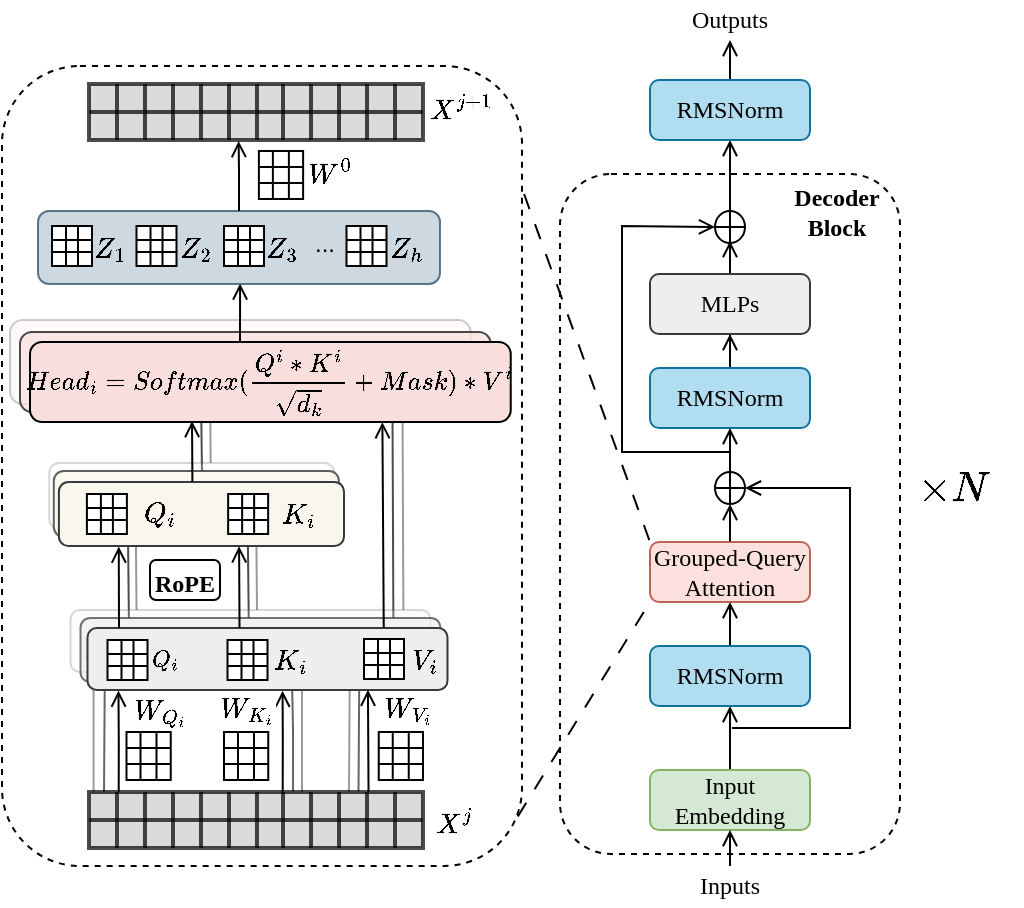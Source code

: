 <mxfile version="20.7.4" type="device"><diagram name="第 1 页" id="rH-Fpi9tXlsFGJ0fhbZm"><mxGraphModel dx="1417" dy="1420" grid="0" gridSize="10" guides="1" tooltips="1" connect="1" arrows="1" fold="1" page="0" pageScale="1" pageWidth="827" pageHeight="1169" math="1" shadow="0"><root><mxCell id="0"/><mxCell id="1" parent="0"/><mxCell id="TRP02oGcFqluon3LZnlB-630" value="" style="rounded=1;whiteSpace=wrap;html=1;dashed=1;rotation=0;" parent="1" vertex="1"><mxGeometry x="-44" y="-33" width="260" height="400" as="geometry"/></mxCell><mxCell id="-zyO3lyWJpN4oPfw9Fx_-15" value="" style="whiteSpace=wrap;html=1;rounded=1;dashed=1;rotation=0;fillColor=none;" parent="1" vertex="1"><mxGeometry x="235" y="21" width="170" height="340" as="geometry"/></mxCell><mxCell id="s36JOqq-BG1c5jQaZJkn-42" value="" style="endArrow=open;html=1;rounded=0;exitX=0.436;exitY=-0.035;exitDx=0;exitDy=0;exitPerimeter=0;endFill=0;opacity=40;" parent="1" edge="1"><mxGeometry width="50" height="50" relative="1" as="geometry"><mxPoint x="156.69" y="239" as="sourcePoint"/><mxPoint x="156.18" y="120" as="targetPoint"/></mxGeometry></mxCell><mxCell id="s36JOqq-BG1c5jQaZJkn-41" value="" style="endArrow=open;html=1;rounded=0;exitX=0.436;exitY=-0.035;exitDx=0;exitDy=0;exitPerimeter=0;endFill=0;opacity=70;" parent="1" edge="1"><mxGeometry width="50" height="50" relative="1" as="geometry"><mxPoint x="151.69" y="243" as="sourcePoint"/><mxPoint x="151.18" y="124" as="targetPoint"/></mxGeometry></mxCell><mxCell id="s36JOqq-BG1c5jQaZJkn-35" value="" style="endArrow=open;html=1;rounded=0;exitX=0.436;exitY=-0.035;exitDx=0;exitDy=0;exitPerimeter=0;opacity=70;endFill=0;" parent="1" edge="1"><mxGeometry width="50" height="50" relative="1" as="geometry"><mxPoint x="19.45" y="243" as="sourcePoint"/><mxPoint x="18.87" y="190" as="targetPoint"/></mxGeometry></mxCell><mxCell id="s36JOqq-BG1c5jQaZJkn-36" value="" style="endArrow=classic;html=1;rounded=0;exitX=0.436;exitY=-0.035;exitDx=0;exitDy=0;exitPerimeter=0;opacity=40;" parent="1" edge="1"><mxGeometry width="50" height="50" relative="1" as="geometry"><mxPoint x="23.25" y="239" as="sourcePoint"/><mxPoint x="22.84" y="190" as="targetPoint"/></mxGeometry></mxCell><mxCell id="TRP02oGcFqluon3LZnlB-629" value="" style="endArrow=classic;html=1;rounded=0;exitX=0.436;exitY=-0.035;exitDx=0;exitDy=0;exitPerimeter=0;opacity=40;" parent="1" edge="1"><mxGeometry width="50" height="50" relative="1" as="geometry"><mxPoint x="83.5" y="239" as="sourcePoint"/><mxPoint x="83.09" y="190" as="targetPoint"/></mxGeometry></mxCell><mxCell id="TRP02oGcFqluon3LZnlB-628" value="" style="endArrow=classic;html=1;rounded=0;exitX=0.436;exitY=-0.035;exitDx=0;exitDy=0;exitPerimeter=0;opacity=40;" parent="1" edge="1"><mxGeometry width="50" height="50" relative="1" as="geometry"><mxPoint x="60.32" y="165.5" as="sourcePoint"/><mxPoint x="60.0" y="120" as="targetPoint"/></mxGeometry></mxCell><mxCell id="TRP02oGcFqluon3LZnlB-626" style="edgeStyle=orthogonalEdgeStyle;rounded=0;orthogonalLoop=1;jettySize=auto;html=1;entryX=1;entryY=0.25;entryDx=0;entryDy=0;opacity=40;" parent="1" edge="1"><mxGeometry relative="1" as="geometry"><mxPoint x="129.5" y="330" as="sourcePoint"/><mxPoint x="130" y="253.27" as="targetPoint"/><Array as="points"><mxPoint x="130" y="330.27"/></Array></mxGeometry></mxCell><mxCell id="TRP02oGcFqluon3LZnlB-625" style="edgeStyle=orthogonalEdgeStyle;rounded=0;orthogonalLoop=1;jettySize=auto;html=1;opacity=40;" parent="1" edge="1"><mxGeometry relative="1" as="geometry"><mxPoint x="106.0" y="330" as="sourcePoint"/><mxPoint x="106.0" y="260" as="targetPoint"/><Array as="points"><mxPoint x="106.25" y="330"/></Array></mxGeometry></mxCell><mxCell id="TRP02oGcFqluon3LZnlB-624" style="edgeStyle=orthogonalEdgeStyle;rounded=0;orthogonalLoop=1;jettySize=auto;html=1;opacity=40;" parent="1" edge="1"><mxGeometry relative="1" as="geometry"><mxPoint x="1.8" y="330" as="sourcePoint"/><mxPoint x="1.8" y="255" as="targetPoint"/><Array as="points"><mxPoint x="2.05" y="330"/></Array></mxGeometry></mxCell><mxCell id="TRP02oGcFqluon3LZnlB-622" style="edgeStyle=orthogonalEdgeStyle;rounded=0;orthogonalLoop=1;jettySize=auto;html=1;entryX=0.281;entryY=-0.028;entryDx=0;entryDy=0;entryPerimeter=0;opacity=60;endArrow=open;endFill=0;" parent="1" edge="1"><mxGeometry relative="1" as="geometry"><mxPoint x="134.25" y="329.73" as="sourcePoint"/><mxPoint x="134.701" y="263.002" as="targetPoint"/><Array as="points"><mxPoint x="134.5" y="329.73"/></Array></mxGeometry></mxCell><mxCell id="TRP02oGcFqluon3LZnlB-621" style="edgeStyle=orthogonalEdgeStyle;rounded=0;orthogonalLoop=1;jettySize=auto;html=1;entryX=0.281;entryY=-0.028;entryDx=0;entryDy=0;entryPerimeter=0;opacity=60;endArrow=open;endFill=0;exitX=0.611;exitY=-0.014;exitDx=0;exitDy=0;exitPerimeter=0;" parent="1" source="TRP02oGcFqluon3LZnlB-584" edge="1"><mxGeometry relative="1" as="geometry"><mxPoint x="101.305" y="331.512" as="sourcePoint"/><mxPoint x="100.821" y="265.002" as="targetPoint"/><Array as="points"/></mxGeometry></mxCell><mxCell id="TRP02oGcFqluon3LZnlB-619" style="edgeStyle=orthogonalEdgeStyle;rounded=0;orthogonalLoop=1;jettySize=auto;html=1;entryX=0.281;entryY=-0.028;entryDx=0;entryDy=0;entryPerimeter=0;opacity=60;endArrow=open;endFill=0;" parent="1" edge="1"><mxGeometry relative="1" as="geometry"><mxPoint x="7.0" y="330.73" as="sourcePoint"/><mxPoint x="7.451" y="264.002" as="targetPoint"/><Array as="points"><mxPoint x="7.25" y="330.73"/></Array></mxGeometry></mxCell><mxCell id="TRP02oGcFqluon3LZnlB-614" value="" style="endArrow=open;html=1;rounded=0;exitX=0.436;exitY=-0.035;exitDx=0;exitDy=0;exitPerimeter=0;opacity=70;endFill=0;" parent="1" edge="1"><mxGeometry width="50" height="50" relative="1" as="geometry"><mxPoint x="79.36" y="243" as="sourcePoint"/><mxPoint x="78.78" y="190" as="targetPoint"/></mxGeometry></mxCell><mxCell id="TRP02oGcFqluon3LZnlB-613" value="" style="endArrow=open;html=1;rounded=0;exitX=0.436;exitY=-0.035;exitDx=0;exitDy=0;exitPerimeter=0;opacity=70;endFill=0;" parent="1" edge="1"><mxGeometry width="50" height="50" relative="1" as="geometry"><mxPoint x="55.99" y="169.5" as="sourcePoint"/><mxPoint x="55.47" y="130" as="targetPoint"/></mxGeometry></mxCell><mxCell id="TRP02oGcFqluon3LZnlB-245" value="" style="rounded=1;whiteSpace=wrap;html=1;fillColor=#f9f7ed;strokeColor=#36393d;opacity=20;rotation=0;" parent="1" vertex="1"><mxGeometry x="-20.35" y="165.5" width="142.55" height="33" as="geometry"/></mxCell><mxCell id="TRP02oGcFqluon3LZnlB-489" value="" style="rounded=1;whiteSpace=wrap;html=1;fillColor=#f9f7ed;strokeColor=#36393d;opacity=80;" parent="1" vertex="1"><mxGeometry x="-18.1" y="169.5" width="142.55" height="33" as="geometry"/></mxCell><mxCell id="TRP02oGcFqluon3LZnlB-355" value="&lt;div style=&quot;text-align: left;&quot;&gt;&lt;br&gt;&lt;/div&gt;" style="rounded=1;whiteSpace=wrap;html=1;fillColor=#F8DEDD;opacity=20;" parent="1" vertex="1"><mxGeometry x="-40" y="94" width="230.37" height="42" as="geometry"/></mxCell><mxCell id="TRP02oGcFqluon3LZnlB-354" value="&lt;div style=&quot;text-align: left;&quot;&gt;&lt;br&gt;&lt;/div&gt;" style="rounded=1;whiteSpace=wrap;html=1;fillColor=#F8DEDD;opacity=70;" parent="1" vertex="1"><mxGeometry x="-35" y="100" width="235.37" height="40" as="geometry"/></mxCell><mxCell id="-zyO3lyWJpN4oPfw9Fx_-45" style="edgeStyle=orthogonalEdgeStyle;rounded=0;orthogonalLoop=1;jettySize=auto;html=1;entryX=0.5;entryY=1;entryDx=0;entryDy=0;endArrow=open;endFill=0;" parent="1" source="-zyO3lyWJpN4oPfw9Fx_-2" target="-zyO3lyWJpN4oPfw9Fx_-17" edge="1"><mxGeometry relative="1" as="geometry"><mxPoint x="320" y="339.5" as="targetPoint"/></mxGeometry></mxCell><mxCell id="-zyO3lyWJpN4oPfw9Fx_-2" value="&lt;font face=&quot;Times New Roman&quot;&gt;Input&lt;br&gt;Embedding&lt;/font&gt;" style="rounded=1;whiteSpace=wrap;html=1;fillColor=#d5e8d4;strokeColor=#82b366;" parent="1" vertex="1"><mxGeometry x="280" y="319" width="80" height="30" as="geometry"/></mxCell><mxCell id="-zyO3lyWJpN4oPfw9Fx_-4" value="" style="endArrow=open;html=1;rounded=0;exitX=0.5;exitY=0;exitDx=0;exitDy=0;entryX=0.5;entryY=1;entryDx=0;entryDy=0;endFill=0;" parent="1" source="-zyO3lyWJpN4oPfw9Fx_-5" target="-zyO3lyWJpN4oPfw9Fx_-2" edge="1"><mxGeometry width="50" height="50" relative="1" as="geometry"><mxPoint x="319.76" y="387" as="sourcePoint"/><mxPoint x="319.76" y="357" as="targetPoint"/></mxGeometry></mxCell><mxCell id="-zyO3lyWJpN4oPfw9Fx_-5" value="&lt;font style=&quot;font-size: 12px;&quot; face=&quot;Times New Roman&quot;&gt;Inputs&lt;/font&gt;" style="rounded=1;whiteSpace=wrap;html=1;fillColor=default;strokeColor=none;" parent="1" vertex="1"><mxGeometry x="290" y="367" width="60" height="20" as="geometry"/></mxCell><mxCell id="-zyO3lyWJpN4oPfw9Fx_-16" value="&lt;font face=&quot;Times New Roman&quot;&gt;&lt;b&gt;Decoder&lt;br&gt;Block&lt;/b&gt;&lt;/font&gt;" style="text;html=1;align=center;verticalAlign=middle;resizable=0;points=[];autosize=1;strokeColor=none;fillColor=none;" parent="1" vertex="1"><mxGeometry x="342.5" y="19" width="61" height="41" as="geometry"/></mxCell><mxCell id="-zyO3lyWJpN4oPfw9Fx_-21" style="edgeStyle=orthogonalEdgeStyle;rounded=0;orthogonalLoop=1;jettySize=auto;html=1;endArrow=open;endFill=0;" parent="1" source="-zyO3lyWJpN4oPfw9Fx_-17" target="-zyO3lyWJpN4oPfw9Fx_-18" edge="1"><mxGeometry relative="1" as="geometry"/></mxCell><mxCell id="-zyO3lyWJpN4oPfw9Fx_-17" value="&lt;font face=&quot;Times New Roman&quot;&gt;RMSNorm&lt;/font&gt;" style="rounded=1;whiteSpace=wrap;html=1;fillColor=#b1ddf0;strokeColor=#10739e;" parent="1" vertex="1"><mxGeometry x="280" y="257" width="80" height="30" as="geometry"/></mxCell><mxCell id="TRP02oGcFqluon3LZnlB-639" style="edgeStyle=orthogonalEdgeStyle;rounded=0;orthogonalLoop=1;jettySize=auto;html=1;exitX=0.5;exitY=0;exitDx=0;exitDy=0;entryX=0.5;entryY=1;entryDx=0;entryDy=0;endArrow=open;endFill=0;" parent="1" source="-zyO3lyWJpN4oPfw9Fx_-18" target="s36JOqq-BG1c5jQaZJkn-43" edge="1"><mxGeometry relative="1" as="geometry"><mxPoint x="320" y="187" as="targetPoint"/></mxGeometry></mxCell><mxCell id="-zyO3lyWJpN4oPfw9Fx_-18" value="&lt;font face=&quot;Times New Roman&quot;&gt;Grouped-Query Attention&lt;/font&gt;" style="rounded=1;whiteSpace=wrap;html=1;fillColor=#fad9d5;strokeColor=#ae4132;opacity=80;" parent="1" vertex="1"><mxGeometry x="280" y="205" width="80" height="30" as="geometry"/></mxCell><mxCell id="-zyO3lyWJpN4oPfw9Fx_-61" value="" style="edgeStyle=orthogonalEdgeStyle;rounded=0;orthogonalLoop=1;jettySize=auto;html=1;endArrow=open;endFill=0;" parent="1" source="-zyO3lyWJpN4oPfw9Fx_-58" target="-zyO3lyWJpN4oPfw9Fx_-60" edge="1"><mxGeometry relative="1" as="geometry"/></mxCell><mxCell id="-zyO3lyWJpN4oPfw9Fx_-58" value="&lt;font face=&quot;Times New Roman&quot;&gt;RMSNorm&lt;/font&gt;" style="rounded=1;whiteSpace=wrap;html=1;fillColor=#b1ddf0;strokeColor=#10739e;" parent="1" vertex="1"><mxGeometry x="280" y="118" width="80" height="30" as="geometry"/></mxCell><mxCell id="TRP02oGcFqluon3LZnlB-645" style="edgeStyle=orthogonalEdgeStyle;rounded=0;orthogonalLoop=1;jettySize=auto;html=1;exitX=0.5;exitY=0;exitDx=0;exitDy=0;entryX=0.5;entryY=1;entryDx=0;entryDy=0;endArrow=open;endFill=0;" parent="1" source="-zyO3lyWJpN4oPfw9Fx_-60" edge="1"><mxGeometry relative="1" as="geometry"><mxPoint x="320" y="54.5" as="targetPoint"/></mxGeometry></mxCell><mxCell id="-zyO3lyWJpN4oPfw9Fx_-60" value="&lt;font face=&quot;Times New Roman&quot;&gt;MLPs&lt;/font&gt;" style="whiteSpace=wrap;html=1;fillColor=#eeeeee;strokeColor=#36393d;rounded=1;" parent="1" vertex="1"><mxGeometry x="280" y="71" width="80" height="30" as="geometry"/></mxCell><mxCell id="-zyO3lyWJpN4oPfw9Fx_-68" style="edgeStyle=orthogonalEdgeStyle;rounded=0;orthogonalLoop=1;jettySize=auto;html=1;entryX=0.5;entryY=1;entryDx=0;entryDy=0;endArrow=open;endFill=0;exitX=0.5;exitY=0;exitDx=0;exitDy=0;" parent="1" source="s36JOqq-BG1c5jQaZJkn-49" target="-zyO3lyWJpN4oPfw9Fx_-67" edge="1"><mxGeometry relative="1" as="geometry"><mxPoint x="320" y="24.5" as="sourcePoint"/></mxGeometry></mxCell><mxCell id="TRP02oGcFqluon3LZnlB-648" style="edgeStyle=orthogonalEdgeStyle;rounded=0;orthogonalLoop=1;jettySize=auto;html=1;exitX=0.5;exitY=0;exitDx=0;exitDy=0;entryX=0.5;entryY=1;entryDx=0;entryDy=0;endArrow=open;endFill=0;" parent="1" source="-zyO3lyWJpN4oPfw9Fx_-67" target="-zyO3lyWJpN4oPfw9Fx_-71" edge="1"><mxGeometry relative="1" as="geometry"/></mxCell><mxCell id="-zyO3lyWJpN4oPfw9Fx_-67" value="&lt;font face=&quot;Times New Roman&quot;&gt;RMSNorm&lt;/font&gt;" style="rounded=1;whiteSpace=wrap;html=1;fillColor=#b1ddf0;strokeColor=#10739e;" parent="1" vertex="1"><mxGeometry x="280" y="-26" width="80" height="30" as="geometry"/></mxCell><mxCell id="-zyO3lyWJpN4oPfw9Fx_-71" value="&lt;font face=&quot;Times New Roman&quot;&gt;Outputs&lt;/font&gt;" style="rounded=1;whiteSpace=wrap;html=1;strokeColor=none;" parent="1" vertex="1"><mxGeometry x="280" y="-66" width="80" height="20" as="geometry"/></mxCell><mxCell id="TRP02oGcFqluon3LZnlB-3" value="" style="endArrow=open;html=1;rounded=0;entryX=1;entryY=0.5;entryDx=0;entryDy=0;endFill=0;" parent="1" target="s36JOqq-BG1c5jQaZJkn-43" edge="1"><mxGeometry width="50" height="50" relative="1" as="geometry"><mxPoint x="321" y="298" as="sourcePoint"/><mxPoint x="360" y="172" as="targetPoint"/><Array as="points"><mxPoint x="361" y="298"/><mxPoint x="380" y="298"/><mxPoint x="380" y="178"/></Array></mxGeometry></mxCell><mxCell id="TRP02oGcFqluon3LZnlB-67" style="edgeStyle=orthogonalEdgeStyle;rounded=0;orthogonalLoop=1;jettySize=auto;html=1;entryX=0.086;entryY=1.01;entryDx=0;entryDy=0;entryPerimeter=0;endArrow=open;endFill=0;exitX=0.089;exitY=-0.003;exitDx=0;exitDy=0;exitPerimeter=0;" parent="1" source="TRP02oGcFqluon3LZnlB-584" target="TRP02oGcFqluon3LZnlB-254" edge="1"><mxGeometry relative="1" as="geometry"><mxPoint x="18.25" y="330.03" as="sourcePoint"/><Array as="points"/><mxPoint x="14.126" y="276.998" as="targetPoint"/></mxGeometry></mxCell><mxCell id="TRP02oGcFqluon3LZnlB-68" style="edgeStyle=orthogonalEdgeStyle;rounded=0;orthogonalLoop=1;jettySize=auto;html=1;endArrow=open;endFill=0;exitX=0.58;exitY=0.029;exitDx=0;exitDy=0;exitPerimeter=0;entryX=0.436;entryY=1.093;entryDx=0;entryDy=0;entryPerimeter=0;" parent="1" source="TRP02oGcFqluon3LZnlB-584" target="TRP02oGcFqluon3LZnlB-295" edge="1"><mxGeometry relative="1" as="geometry"><mxPoint x="97.485" y="329.964" as="sourcePoint"/><mxPoint x="96.37" y="280" as="targetPoint"/><Array as="points"/></mxGeometry></mxCell><mxCell id="TRP02oGcFqluon3LZnlB-57" value="$$X^{j}$$" style="text;html=1;align=center;verticalAlign=middle;resizable=0;points=[];autosize=1;strokeColor=none;fillColor=none;" parent="1" vertex="1"><mxGeometry x="147.5" y="332" width="69" height="26" as="geometry"/></mxCell><mxCell id="TRP02oGcFqluon3LZnlB-66" value="" style="rounded=1;whiteSpace=wrap;html=1;fillColor=#F9F7ED;strokeColor=#36393d;" parent="1" vertex="1"><mxGeometry x="-15.55" y="175" width="142.55" height="32" as="geometry"/></mxCell><mxCell id="TRP02oGcFqluon3LZnlB-70" value="" style="shape=table;startSize=0;container=1;collapsible=0;childLayout=tableLayout;" parent="1" vertex="1"><mxGeometry x="18.25" y="300" width="22.12" height="24" as="geometry"/></mxCell><mxCell id="TRP02oGcFqluon3LZnlB-71" value="" style="shape=tableRow;horizontal=0;startSize=0;swimlaneHead=0;swimlaneBody=0;strokeColor=inherit;top=0;left=0;bottom=0;right=0;collapsible=0;dropTarget=0;fillColor=none;points=[[0,0.5],[1,0.5]];portConstraint=eastwest;" parent="TRP02oGcFqluon3LZnlB-70" vertex="1"><mxGeometry width="22.12" height="8" as="geometry"/></mxCell><mxCell id="TRP02oGcFqluon3LZnlB-72" value="" style="shape=partialRectangle;html=1;whiteSpace=wrap;connectable=0;strokeColor=inherit;overflow=hidden;fillColor=none;top=0;left=0;bottom=0;right=0;pointerEvents=1;" parent="TRP02oGcFqluon3LZnlB-71" vertex="1"><mxGeometry width="7" height="8" as="geometry"><mxRectangle width="7" height="8" as="alternateBounds"/></mxGeometry></mxCell><mxCell id="TRP02oGcFqluon3LZnlB-73" value="" style="shape=partialRectangle;html=1;whiteSpace=wrap;connectable=0;strokeColor=inherit;overflow=hidden;fillColor=none;top=0;left=0;bottom=0;right=0;pointerEvents=1;" parent="TRP02oGcFqluon3LZnlB-71" vertex="1"><mxGeometry x="7" width="8" height="8" as="geometry"><mxRectangle width="8" height="8" as="alternateBounds"/></mxGeometry></mxCell><mxCell id="TRP02oGcFqluon3LZnlB-74" value="" style="shape=partialRectangle;html=1;whiteSpace=wrap;connectable=0;strokeColor=inherit;overflow=hidden;fillColor=none;top=0;left=0;bottom=0;right=0;pointerEvents=1;" parent="TRP02oGcFqluon3LZnlB-71" vertex="1"><mxGeometry x="15" width="7" height="8" as="geometry"><mxRectangle width="7" height="8" as="alternateBounds"/></mxGeometry></mxCell><mxCell id="TRP02oGcFqluon3LZnlB-75" value="" style="shape=tableRow;horizontal=0;startSize=0;swimlaneHead=0;swimlaneBody=0;strokeColor=inherit;top=0;left=0;bottom=0;right=0;collapsible=0;dropTarget=0;fillColor=none;points=[[0,0.5],[1,0.5]];portConstraint=eastwest;" parent="TRP02oGcFqluon3LZnlB-70" vertex="1"><mxGeometry y="8" width="22.12" height="8" as="geometry"/></mxCell><mxCell id="TRP02oGcFqluon3LZnlB-76" value="" style="shape=partialRectangle;html=1;whiteSpace=wrap;connectable=0;strokeColor=inherit;overflow=hidden;fillColor=none;top=0;left=0;bottom=0;right=0;pointerEvents=1;" parent="TRP02oGcFqluon3LZnlB-75" vertex="1"><mxGeometry width="7" height="8" as="geometry"><mxRectangle width="7" height="8" as="alternateBounds"/></mxGeometry></mxCell><mxCell id="TRP02oGcFqluon3LZnlB-77" value="" style="shape=partialRectangle;html=1;whiteSpace=wrap;connectable=0;strokeColor=inherit;overflow=hidden;fillColor=none;top=0;left=0;bottom=0;right=0;pointerEvents=1;" parent="TRP02oGcFqluon3LZnlB-75" vertex="1"><mxGeometry x="7" width="8" height="8" as="geometry"><mxRectangle width="8" height="8" as="alternateBounds"/></mxGeometry></mxCell><mxCell id="TRP02oGcFqluon3LZnlB-78" value="" style="shape=partialRectangle;html=1;whiteSpace=wrap;connectable=0;strokeColor=inherit;overflow=hidden;fillColor=none;top=0;left=0;bottom=0;right=0;pointerEvents=1;" parent="TRP02oGcFqluon3LZnlB-75" vertex="1"><mxGeometry x="15" width="7" height="8" as="geometry"><mxRectangle width="7" height="8" as="alternateBounds"/></mxGeometry></mxCell><mxCell id="TRP02oGcFqluon3LZnlB-79" value="" style="shape=tableRow;horizontal=0;startSize=0;swimlaneHead=0;swimlaneBody=0;strokeColor=inherit;top=0;left=0;bottom=0;right=0;collapsible=0;dropTarget=0;fillColor=none;points=[[0,0.5],[1,0.5]];portConstraint=eastwest;" parent="TRP02oGcFqluon3LZnlB-70" vertex="1"><mxGeometry y="16" width="22.12" height="8" as="geometry"/></mxCell><mxCell id="TRP02oGcFqluon3LZnlB-80" value="" style="shape=partialRectangle;html=1;whiteSpace=wrap;connectable=0;strokeColor=inherit;overflow=hidden;fillColor=none;top=0;left=0;bottom=0;right=0;pointerEvents=1;" parent="TRP02oGcFqluon3LZnlB-79" vertex="1"><mxGeometry width="7" height="8" as="geometry"><mxRectangle width="7" height="8" as="alternateBounds"/></mxGeometry></mxCell><mxCell id="TRP02oGcFqluon3LZnlB-81" value="" style="shape=partialRectangle;html=1;whiteSpace=wrap;connectable=0;strokeColor=inherit;overflow=hidden;fillColor=none;top=0;left=0;bottom=0;right=0;pointerEvents=1;" parent="TRP02oGcFqluon3LZnlB-79" vertex="1"><mxGeometry x="7" width="8" height="8" as="geometry"><mxRectangle width="8" height="8" as="alternateBounds"/></mxGeometry></mxCell><mxCell id="TRP02oGcFqluon3LZnlB-82" value="" style="shape=partialRectangle;html=1;whiteSpace=wrap;connectable=0;strokeColor=inherit;overflow=hidden;fillColor=none;top=0;left=0;bottom=0;right=0;pointerEvents=1;" parent="TRP02oGcFqluon3LZnlB-79" vertex="1"><mxGeometry x="15" width="7" height="8" as="geometry"><mxRectangle width="7" height="8" as="alternateBounds"/></mxGeometry></mxCell><mxCell id="TRP02oGcFqluon3LZnlB-192" value="" style="shape=table;startSize=0;container=1;collapsible=0;childLayout=tableLayout;" parent="1" vertex="1"><mxGeometry x="-1.55" y="181" width="20" height="20" as="geometry"/></mxCell><mxCell id="TRP02oGcFqluon3LZnlB-193" value="" style="shape=tableRow;horizontal=0;startSize=0;swimlaneHead=0;swimlaneBody=0;strokeColor=inherit;top=0;left=0;bottom=0;right=0;collapsible=0;dropTarget=0;fillColor=none;points=[[0,0.5],[1,0.5]];portConstraint=eastwest;" parent="TRP02oGcFqluon3LZnlB-192" vertex="1"><mxGeometry width="20" height="7" as="geometry"/></mxCell><mxCell id="TRP02oGcFqluon3LZnlB-194" value="" style="shape=partialRectangle;html=1;whiteSpace=wrap;connectable=0;strokeColor=inherit;overflow=hidden;fillColor=none;top=0;left=0;bottom=0;right=0;pointerEvents=1;" parent="TRP02oGcFqluon3LZnlB-193" vertex="1"><mxGeometry width="7" height="7" as="geometry"><mxRectangle width="7" height="7" as="alternateBounds"/></mxGeometry></mxCell><mxCell id="TRP02oGcFqluon3LZnlB-195" value="" style="shape=partialRectangle;html=1;whiteSpace=wrap;connectable=0;strokeColor=inherit;overflow=hidden;fillColor=none;top=0;left=0;bottom=0;right=0;pointerEvents=1;" parent="TRP02oGcFqluon3LZnlB-193" vertex="1"><mxGeometry x="7" width="6" height="7" as="geometry"><mxRectangle width="6" height="7" as="alternateBounds"/></mxGeometry></mxCell><mxCell id="TRP02oGcFqluon3LZnlB-196" value="" style="shape=partialRectangle;html=1;whiteSpace=wrap;connectable=0;strokeColor=inherit;overflow=hidden;fillColor=none;top=0;left=0;bottom=0;right=0;pointerEvents=1;" parent="TRP02oGcFqluon3LZnlB-193" vertex="1"><mxGeometry x="13" width="7" height="7" as="geometry"><mxRectangle width="7" height="7" as="alternateBounds"/></mxGeometry></mxCell><mxCell id="TRP02oGcFqluon3LZnlB-197" value="" style="shape=tableRow;horizontal=0;startSize=0;swimlaneHead=0;swimlaneBody=0;strokeColor=inherit;top=0;left=0;bottom=0;right=0;collapsible=0;dropTarget=0;fillColor=none;points=[[0,0.5],[1,0.5]];portConstraint=eastwest;" parent="TRP02oGcFqluon3LZnlB-192" vertex="1"><mxGeometry y="7" width="20" height="6" as="geometry"/></mxCell><mxCell id="TRP02oGcFqluon3LZnlB-198" value="" style="shape=partialRectangle;html=1;whiteSpace=wrap;connectable=0;strokeColor=inherit;overflow=hidden;fillColor=none;top=0;left=0;bottom=0;right=0;pointerEvents=1;" parent="TRP02oGcFqluon3LZnlB-197" vertex="1"><mxGeometry width="7" height="6" as="geometry"><mxRectangle width="7" height="6" as="alternateBounds"/></mxGeometry></mxCell><mxCell id="TRP02oGcFqluon3LZnlB-199" value="" style="shape=partialRectangle;html=1;whiteSpace=wrap;connectable=0;strokeColor=inherit;overflow=hidden;fillColor=none;top=0;left=0;bottom=0;right=0;pointerEvents=1;" parent="TRP02oGcFqluon3LZnlB-197" vertex="1"><mxGeometry x="7" width="6" height="6" as="geometry"><mxRectangle width="6" height="6" as="alternateBounds"/></mxGeometry></mxCell><mxCell id="TRP02oGcFqluon3LZnlB-200" value="" style="shape=partialRectangle;html=1;whiteSpace=wrap;connectable=0;strokeColor=inherit;overflow=hidden;fillColor=none;top=0;left=0;bottom=0;right=0;pointerEvents=1;" parent="TRP02oGcFqluon3LZnlB-197" vertex="1"><mxGeometry x="13" width="7" height="6" as="geometry"><mxRectangle width="7" height="6" as="alternateBounds"/></mxGeometry></mxCell><mxCell id="TRP02oGcFqluon3LZnlB-201" value="" style="shape=tableRow;horizontal=0;startSize=0;swimlaneHead=0;swimlaneBody=0;strokeColor=inherit;top=0;left=0;bottom=0;right=0;collapsible=0;dropTarget=0;fillColor=none;points=[[0,0.5],[1,0.5]];portConstraint=eastwest;" parent="TRP02oGcFqluon3LZnlB-192" vertex="1"><mxGeometry y="13" width="20" height="7" as="geometry"/></mxCell><mxCell id="TRP02oGcFqluon3LZnlB-202" value="" style="shape=partialRectangle;html=1;whiteSpace=wrap;connectable=0;strokeColor=inherit;overflow=hidden;fillColor=none;top=0;left=0;bottom=0;right=0;pointerEvents=1;" parent="TRP02oGcFqluon3LZnlB-201" vertex="1"><mxGeometry width="7" height="7" as="geometry"><mxRectangle width="7" height="7" as="alternateBounds"/></mxGeometry></mxCell><mxCell id="TRP02oGcFqluon3LZnlB-203" value="" style="shape=partialRectangle;html=1;whiteSpace=wrap;connectable=0;strokeColor=inherit;overflow=hidden;fillColor=none;top=0;left=0;bottom=0;right=0;pointerEvents=1;" parent="TRP02oGcFqluon3LZnlB-201" vertex="1"><mxGeometry x="7" width="6" height="7" as="geometry"><mxRectangle width="6" height="7" as="alternateBounds"/></mxGeometry></mxCell><mxCell id="TRP02oGcFqluon3LZnlB-204" value="" style="shape=partialRectangle;html=1;whiteSpace=wrap;connectable=0;strokeColor=inherit;overflow=hidden;fillColor=none;top=0;left=0;bottom=0;right=0;pointerEvents=1;" parent="TRP02oGcFqluon3LZnlB-201" vertex="1"><mxGeometry x="13" width="7" height="7" as="geometry"><mxRectangle width="7" height="7" as="alternateBounds"/></mxGeometry></mxCell><mxCell id="TRP02oGcFqluon3LZnlB-214" value="" style="shape=table;startSize=0;container=1;collapsible=0;childLayout=tableLayout;" parent="1" vertex="1"><mxGeometry x="69.07" y="181" width="20" height="20" as="geometry"/></mxCell><mxCell id="TRP02oGcFqluon3LZnlB-215" value="" style="shape=tableRow;horizontal=0;startSize=0;swimlaneHead=0;swimlaneBody=0;strokeColor=inherit;top=0;left=0;bottom=0;right=0;collapsible=0;dropTarget=0;fillColor=none;points=[[0,0.5],[1,0.5]];portConstraint=eastwest;" parent="TRP02oGcFqluon3LZnlB-214" vertex="1"><mxGeometry width="20" height="7" as="geometry"/></mxCell><mxCell id="TRP02oGcFqluon3LZnlB-216" value="" style="shape=partialRectangle;html=1;whiteSpace=wrap;connectable=0;strokeColor=inherit;overflow=hidden;fillColor=none;top=0;left=0;bottom=0;right=0;pointerEvents=1;" parent="TRP02oGcFqluon3LZnlB-215" vertex="1"><mxGeometry width="7" height="7" as="geometry"><mxRectangle width="7" height="7" as="alternateBounds"/></mxGeometry></mxCell><mxCell id="TRP02oGcFqluon3LZnlB-217" value="" style="shape=partialRectangle;html=1;whiteSpace=wrap;connectable=0;strokeColor=inherit;overflow=hidden;fillColor=none;top=0;left=0;bottom=0;right=0;pointerEvents=1;" parent="TRP02oGcFqluon3LZnlB-215" vertex="1"><mxGeometry x="7" width="6" height="7" as="geometry"><mxRectangle width="6" height="7" as="alternateBounds"/></mxGeometry></mxCell><mxCell id="TRP02oGcFqluon3LZnlB-218" value="" style="shape=partialRectangle;html=1;whiteSpace=wrap;connectable=0;strokeColor=inherit;overflow=hidden;fillColor=none;top=0;left=0;bottom=0;right=0;pointerEvents=1;" parent="TRP02oGcFqluon3LZnlB-215" vertex="1"><mxGeometry x="13" width="7" height="7" as="geometry"><mxRectangle width="7" height="7" as="alternateBounds"/></mxGeometry></mxCell><mxCell id="TRP02oGcFqluon3LZnlB-219" value="" style="shape=tableRow;horizontal=0;startSize=0;swimlaneHead=0;swimlaneBody=0;strokeColor=inherit;top=0;left=0;bottom=0;right=0;collapsible=0;dropTarget=0;fillColor=none;points=[[0,0.5],[1,0.5]];portConstraint=eastwest;" parent="TRP02oGcFqluon3LZnlB-214" vertex="1"><mxGeometry y="7" width="20" height="6" as="geometry"/></mxCell><mxCell id="TRP02oGcFqluon3LZnlB-220" value="" style="shape=partialRectangle;html=1;whiteSpace=wrap;connectable=0;strokeColor=inherit;overflow=hidden;fillColor=none;top=0;left=0;bottom=0;right=0;pointerEvents=1;" parent="TRP02oGcFqluon3LZnlB-219" vertex="1"><mxGeometry width="7" height="6" as="geometry"><mxRectangle width="7" height="6" as="alternateBounds"/></mxGeometry></mxCell><mxCell id="TRP02oGcFqluon3LZnlB-221" value="" style="shape=partialRectangle;html=1;whiteSpace=wrap;connectable=0;strokeColor=inherit;overflow=hidden;fillColor=none;top=0;left=0;bottom=0;right=0;pointerEvents=1;" parent="TRP02oGcFqluon3LZnlB-219" vertex="1"><mxGeometry x="7" width="6" height="6" as="geometry"><mxRectangle width="6" height="6" as="alternateBounds"/></mxGeometry></mxCell><mxCell id="TRP02oGcFqluon3LZnlB-222" value="" style="shape=partialRectangle;html=1;whiteSpace=wrap;connectable=0;strokeColor=inherit;overflow=hidden;fillColor=none;top=0;left=0;bottom=0;right=0;pointerEvents=1;" parent="TRP02oGcFqluon3LZnlB-219" vertex="1"><mxGeometry x="13" width="7" height="6" as="geometry"><mxRectangle width="7" height="6" as="alternateBounds"/></mxGeometry></mxCell><mxCell id="TRP02oGcFqluon3LZnlB-223" value="" style="shape=tableRow;horizontal=0;startSize=0;swimlaneHead=0;swimlaneBody=0;strokeColor=inherit;top=0;left=0;bottom=0;right=0;collapsible=0;dropTarget=0;fillColor=none;points=[[0,0.5],[1,0.5]];portConstraint=eastwest;" parent="TRP02oGcFqluon3LZnlB-214" vertex="1"><mxGeometry y="13" width="20" height="7" as="geometry"/></mxCell><mxCell id="TRP02oGcFqluon3LZnlB-224" value="" style="shape=partialRectangle;html=1;whiteSpace=wrap;connectable=0;strokeColor=inherit;overflow=hidden;fillColor=none;top=0;left=0;bottom=0;right=0;pointerEvents=1;" parent="TRP02oGcFqluon3LZnlB-223" vertex="1"><mxGeometry width="7" height="7" as="geometry"><mxRectangle width="7" height="7" as="alternateBounds"/></mxGeometry></mxCell><mxCell id="TRP02oGcFqluon3LZnlB-225" value="" style="shape=partialRectangle;html=1;whiteSpace=wrap;connectable=0;strokeColor=inherit;overflow=hidden;fillColor=none;top=0;left=0;bottom=0;right=0;pointerEvents=1;" parent="TRP02oGcFqluon3LZnlB-223" vertex="1"><mxGeometry x="7" width="6" height="7" as="geometry"><mxRectangle width="6" height="7" as="alternateBounds"/></mxGeometry></mxCell><mxCell id="TRP02oGcFqluon3LZnlB-226" value="" style="shape=partialRectangle;html=1;whiteSpace=wrap;connectable=0;strokeColor=inherit;overflow=hidden;fillColor=none;top=0;left=0;bottom=0;right=0;pointerEvents=1;" parent="TRP02oGcFqluon3LZnlB-223" vertex="1"><mxGeometry x="13" width="7" height="7" as="geometry"><mxRectangle width="7" height="7" as="alternateBounds"/></mxGeometry></mxCell><mxCell id="TRP02oGcFqluon3LZnlB-252" value="" style="rounded=1;whiteSpace=wrap;html=1;fillColor=#eeeeee;strokeColor=#36393d;opacity=20;" parent="1" vertex="1"><mxGeometry x="-9.75" y="239" width="180" height="31" as="geometry"/></mxCell><mxCell id="TRP02oGcFqluon3LZnlB-253" value="" style="rounded=1;whiteSpace=wrap;html=1;fillColor=#eeeeee;strokeColor=#36393d;opacity=70;" parent="1" vertex="1"><mxGeometry x="-4.75" y="243" width="180" height="32" as="geometry"/></mxCell><mxCell id="TRP02oGcFqluon3LZnlB-254" value="" style="rounded=1;whiteSpace=wrap;html=1;fillColor=#eeeeee;strokeColor=#36393d;" parent="1" vertex="1"><mxGeometry x="-1.25" y="248" width="180" height="31" as="geometry"/></mxCell><mxCell id="TRP02oGcFqluon3LZnlB-255" value="" style="shape=table;startSize=0;container=1;collapsible=0;childLayout=tableLayout;" parent="1" vertex="1"><mxGeometry x="8.75" y="254" width="20" height="20" as="geometry"/></mxCell><mxCell id="TRP02oGcFqluon3LZnlB-256" value="" style="shape=tableRow;horizontal=0;startSize=0;swimlaneHead=0;swimlaneBody=0;strokeColor=inherit;top=0;left=0;bottom=0;right=0;collapsible=0;dropTarget=0;fillColor=none;points=[[0,0.5],[1,0.5]];portConstraint=eastwest;" parent="TRP02oGcFqluon3LZnlB-255" vertex="1"><mxGeometry width="20" height="7" as="geometry"/></mxCell><mxCell id="TRP02oGcFqluon3LZnlB-257" value="" style="shape=partialRectangle;html=1;whiteSpace=wrap;connectable=0;strokeColor=inherit;overflow=hidden;fillColor=none;top=0;left=0;bottom=0;right=0;pointerEvents=1;" parent="TRP02oGcFqluon3LZnlB-256" vertex="1"><mxGeometry width="7" height="7" as="geometry"><mxRectangle width="7" height="7" as="alternateBounds"/></mxGeometry></mxCell><mxCell id="TRP02oGcFqluon3LZnlB-258" value="" style="shape=partialRectangle;html=1;whiteSpace=wrap;connectable=0;strokeColor=inherit;overflow=hidden;fillColor=none;top=0;left=0;bottom=0;right=0;pointerEvents=1;" parent="TRP02oGcFqluon3LZnlB-256" vertex="1"><mxGeometry x="7" width="6" height="7" as="geometry"><mxRectangle width="6" height="7" as="alternateBounds"/></mxGeometry></mxCell><mxCell id="TRP02oGcFqluon3LZnlB-259" value="" style="shape=partialRectangle;html=1;whiteSpace=wrap;connectable=0;strokeColor=inherit;overflow=hidden;fillColor=none;top=0;left=0;bottom=0;right=0;pointerEvents=1;" parent="TRP02oGcFqluon3LZnlB-256" vertex="1"><mxGeometry x="13" width="7" height="7" as="geometry"><mxRectangle width="7" height="7" as="alternateBounds"/></mxGeometry></mxCell><mxCell id="TRP02oGcFqluon3LZnlB-260" value="" style="shape=tableRow;horizontal=0;startSize=0;swimlaneHead=0;swimlaneBody=0;strokeColor=inherit;top=0;left=0;bottom=0;right=0;collapsible=0;dropTarget=0;fillColor=none;points=[[0,0.5],[1,0.5]];portConstraint=eastwest;" parent="TRP02oGcFqluon3LZnlB-255" vertex="1"><mxGeometry y="7" width="20" height="6" as="geometry"/></mxCell><mxCell id="TRP02oGcFqluon3LZnlB-261" value="" style="shape=partialRectangle;html=1;whiteSpace=wrap;connectable=0;strokeColor=inherit;overflow=hidden;fillColor=none;top=0;left=0;bottom=0;right=0;pointerEvents=1;" parent="TRP02oGcFqluon3LZnlB-260" vertex="1"><mxGeometry width="7" height="6" as="geometry"><mxRectangle width="7" height="6" as="alternateBounds"/></mxGeometry></mxCell><mxCell id="TRP02oGcFqluon3LZnlB-262" value="" style="shape=partialRectangle;html=1;whiteSpace=wrap;connectable=0;strokeColor=inherit;overflow=hidden;fillColor=none;top=0;left=0;bottom=0;right=0;pointerEvents=1;" parent="TRP02oGcFqluon3LZnlB-260" vertex="1"><mxGeometry x="7" width="6" height="6" as="geometry"><mxRectangle width="6" height="6" as="alternateBounds"/></mxGeometry></mxCell><mxCell id="TRP02oGcFqluon3LZnlB-263" value="" style="shape=partialRectangle;html=1;whiteSpace=wrap;connectable=0;strokeColor=inherit;overflow=hidden;fillColor=none;top=0;left=0;bottom=0;right=0;pointerEvents=1;" parent="TRP02oGcFqluon3LZnlB-260" vertex="1"><mxGeometry x="13" width="7" height="6" as="geometry"><mxRectangle width="7" height="6" as="alternateBounds"/></mxGeometry></mxCell><mxCell id="TRP02oGcFqluon3LZnlB-264" value="" style="shape=tableRow;horizontal=0;startSize=0;swimlaneHead=0;swimlaneBody=0;strokeColor=inherit;top=0;left=0;bottom=0;right=0;collapsible=0;dropTarget=0;fillColor=none;points=[[0,0.5],[1,0.5]];portConstraint=eastwest;" parent="TRP02oGcFqluon3LZnlB-255" vertex="1"><mxGeometry y="13" width="20" height="7" as="geometry"/></mxCell><mxCell id="TRP02oGcFqluon3LZnlB-265" value="" style="shape=partialRectangle;html=1;whiteSpace=wrap;connectable=0;strokeColor=inherit;overflow=hidden;fillColor=none;top=0;left=0;bottom=0;right=0;pointerEvents=1;" parent="TRP02oGcFqluon3LZnlB-264" vertex="1"><mxGeometry width="7" height="7" as="geometry"><mxRectangle width="7" height="7" as="alternateBounds"/></mxGeometry></mxCell><mxCell id="TRP02oGcFqluon3LZnlB-266" value="" style="shape=partialRectangle;html=1;whiteSpace=wrap;connectable=0;strokeColor=inherit;overflow=hidden;fillColor=none;top=0;left=0;bottom=0;right=0;pointerEvents=1;" parent="TRP02oGcFqluon3LZnlB-264" vertex="1"><mxGeometry x="7" width="6" height="7" as="geometry"><mxRectangle width="6" height="7" as="alternateBounds"/></mxGeometry></mxCell><mxCell id="TRP02oGcFqluon3LZnlB-267" value="" style="shape=partialRectangle;html=1;whiteSpace=wrap;connectable=0;strokeColor=inherit;overflow=hidden;fillColor=none;top=0;left=0;bottom=0;right=0;pointerEvents=1;" parent="TRP02oGcFqluon3LZnlB-264" vertex="1"><mxGeometry x="13" width="7" height="7" as="geometry"><mxRectangle width="7" height="7" as="alternateBounds"/></mxGeometry></mxCell><mxCell id="TRP02oGcFqluon3LZnlB-268" value="" style="shape=table;startSize=0;container=1;collapsible=0;childLayout=tableLayout;" parent="1" vertex="1"><mxGeometry x="68.75" y="254" width="20" height="20" as="geometry"/></mxCell><mxCell id="TRP02oGcFqluon3LZnlB-269" value="" style="shape=tableRow;horizontal=0;startSize=0;swimlaneHead=0;swimlaneBody=0;strokeColor=inherit;top=0;left=0;bottom=0;right=0;collapsible=0;dropTarget=0;fillColor=none;points=[[0,0.5],[1,0.5]];portConstraint=eastwest;" parent="TRP02oGcFqluon3LZnlB-268" vertex="1"><mxGeometry width="20" height="7" as="geometry"/></mxCell><mxCell id="TRP02oGcFqluon3LZnlB-270" value="" style="shape=partialRectangle;html=1;whiteSpace=wrap;connectable=0;strokeColor=inherit;overflow=hidden;fillColor=none;top=0;left=0;bottom=0;right=0;pointerEvents=1;" parent="TRP02oGcFqluon3LZnlB-269" vertex="1"><mxGeometry width="7" height="7" as="geometry"><mxRectangle width="7" height="7" as="alternateBounds"/></mxGeometry></mxCell><mxCell id="TRP02oGcFqluon3LZnlB-271" value="" style="shape=partialRectangle;html=1;whiteSpace=wrap;connectable=0;strokeColor=inherit;overflow=hidden;fillColor=none;top=0;left=0;bottom=0;right=0;pointerEvents=1;" parent="TRP02oGcFqluon3LZnlB-269" vertex="1"><mxGeometry x="7" width="6" height="7" as="geometry"><mxRectangle width="6" height="7" as="alternateBounds"/></mxGeometry></mxCell><mxCell id="TRP02oGcFqluon3LZnlB-272" value="" style="shape=partialRectangle;html=1;whiteSpace=wrap;connectable=0;strokeColor=inherit;overflow=hidden;fillColor=none;top=0;left=0;bottom=0;right=0;pointerEvents=1;" parent="TRP02oGcFqluon3LZnlB-269" vertex="1"><mxGeometry x="13" width="7" height="7" as="geometry"><mxRectangle width="7" height="7" as="alternateBounds"/></mxGeometry></mxCell><mxCell id="TRP02oGcFqluon3LZnlB-273" value="" style="shape=tableRow;horizontal=0;startSize=0;swimlaneHead=0;swimlaneBody=0;strokeColor=inherit;top=0;left=0;bottom=0;right=0;collapsible=0;dropTarget=0;fillColor=none;points=[[0,0.5],[1,0.5]];portConstraint=eastwest;" parent="TRP02oGcFqluon3LZnlB-268" vertex="1"><mxGeometry y="7" width="20" height="6" as="geometry"/></mxCell><mxCell id="TRP02oGcFqluon3LZnlB-274" value="" style="shape=partialRectangle;html=1;whiteSpace=wrap;connectable=0;strokeColor=inherit;overflow=hidden;fillColor=none;top=0;left=0;bottom=0;right=0;pointerEvents=1;" parent="TRP02oGcFqluon3LZnlB-273" vertex="1"><mxGeometry width="7" height="6" as="geometry"><mxRectangle width="7" height="6" as="alternateBounds"/></mxGeometry></mxCell><mxCell id="TRP02oGcFqluon3LZnlB-275" value="" style="shape=partialRectangle;html=1;whiteSpace=wrap;connectable=0;strokeColor=inherit;overflow=hidden;fillColor=none;top=0;left=0;bottom=0;right=0;pointerEvents=1;" parent="TRP02oGcFqluon3LZnlB-273" vertex="1"><mxGeometry x="7" width="6" height="6" as="geometry"><mxRectangle width="6" height="6" as="alternateBounds"/></mxGeometry></mxCell><mxCell id="TRP02oGcFqluon3LZnlB-276" value="" style="shape=partialRectangle;html=1;whiteSpace=wrap;connectable=0;strokeColor=inherit;overflow=hidden;fillColor=none;top=0;left=0;bottom=0;right=0;pointerEvents=1;" parent="TRP02oGcFqluon3LZnlB-273" vertex="1"><mxGeometry x="13" width="7" height="6" as="geometry"><mxRectangle width="7" height="6" as="alternateBounds"/></mxGeometry></mxCell><mxCell id="TRP02oGcFqluon3LZnlB-277" value="" style="shape=tableRow;horizontal=0;startSize=0;swimlaneHead=0;swimlaneBody=0;strokeColor=inherit;top=0;left=0;bottom=0;right=0;collapsible=0;dropTarget=0;fillColor=none;points=[[0,0.5],[1,0.5]];portConstraint=eastwest;" parent="TRP02oGcFqluon3LZnlB-268" vertex="1"><mxGeometry y="13" width="20" height="7" as="geometry"/></mxCell><mxCell id="TRP02oGcFqluon3LZnlB-278" value="" style="shape=partialRectangle;html=1;whiteSpace=wrap;connectable=0;strokeColor=inherit;overflow=hidden;fillColor=none;top=0;left=0;bottom=0;right=0;pointerEvents=1;" parent="TRP02oGcFqluon3LZnlB-277" vertex="1"><mxGeometry width="7" height="7" as="geometry"><mxRectangle width="7" height="7" as="alternateBounds"/></mxGeometry></mxCell><mxCell id="TRP02oGcFqluon3LZnlB-279" value="" style="shape=partialRectangle;html=1;whiteSpace=wrap;connectable=0;strokeColor=inherit;overflow=hidden;fillColor=none;top=0;left=0;bottom=0;right=0;pointerEvents=1;" parent="TRP02oGcFqluon3LZnlB-277" vertex="1"><mxGeometry x="7" width="6" height="7" as="geometry"><mxRectangle width="6" height="7" as="alternateBounds"/></mxGeometry></mxCell><mxCell id="TRP02oGcFqluon3LZnlB-280" value="" style="shape=partialRectangle;html=1;whiteSpace=wrap;connectable=0;strokeColor=inherit;overflow=hidden;fillColor=none;top=0;left=0;bottom=0;right=0;pointerEvents=1;" parent="TRP02oGcFqluon3LZnlB-277" vertex="1"><mxGeometry x="13" width="7" height="7" as="geometry"><mxRectangle width="7" height="7" as="alternateBounds"/></mxGeometry></mxCell><mxCell id="TRP02oGcFqluon3LZnlB-281" value="" style="shape=table;startSize=0;container=1;collapsible=0;childLayout=tableLayout;" parent="1" vertex="1"><mxGeometry x="137" y="253.5" width="20" height="20" as="geometry"/></mxCell><mxCell id="TRP02oGcFqluon3LZnlB-282" value="" style="shape=tableRow;horizontal=0;startSize=0;swimlaneHead=0;swimlaneBody=0;strokeColor=inherit;top=0;left=0;bottom=0;right=0;collapsible=0;dropTarget=0;fillColor=none;points=[[0,0.5],[1,0.5]];portConstraint=eastwest;" parent="TRP02oGcFqluon3LZnlB-281" vertex="1"><mxGeometry width="20" height="7" as="geometry"/></mxCell><mxCell id="TRP02oGcFqluon3LZnlB-283" value="" style="shape=partialRectangle;html=1;whiteSpace=wrap;connectable=0;strokeColor=inherit;overflow=hidden;fillColor=none;top=0;left=0;bottom=0;right=0;pointerEvents=1;" parent="TRP02oGcFqluon3LZnlB-282" vertex="1"><mxGeometry width="7" height="7" as="geometry"><mxRectangle width="7" height="7" as="alternateBounds"/></mxGeometry></mxCell><mxCell id="TRP02oGcFqluon3LZnlB-284" value="" style="shape=partialRectangle;html=1;whiteSpace=wrap;connectable=0;strokeColor=inherit;overflow=hidden;fillColor=none;top=0;left=0;bottom=0;right=0;pointerEvents=1;" parent="TRP02oGcFqluon3LZnlB-282" vertex="1"><mxGeometry x="7" width="6" height="7" as="geometry"><mxRectangle width="6" height="7" as="alternateBounds"/></mxGeometry></mxCell><mxCell id="TRP02oGcFqluon3LZnlB-285" value="" style="shape=partialRectangle;html=1;whiteSpace=wrap;connectable=0;strokeColor=inherit;overflow=hidden;fillColor=none;top=0;left=0;bottom=0;right=0;pointerEvents=1;" parent="TRP02oGcFqluon3LZnlB-282" vertex="1"><mxGeometry x="13" width="7" height="7" as="geometry"><mxRectangle width="7" height="7" as="alternateBounds"/></mxGeometry></mxCell><mxCell id="TRP02oGcFqluon3LZnlB-286" value="" style="shape=tableRow;horizontal=0;startSize=0;swimlaneHead=0;swimlaneBody=0;strokeColor=inherit;top=0;left=0;bottom=0;right=0;collapsible=0;dropTarget=0;fillColor=none;points=[[0,0.5],[1,0.5]];portConstraint=eastwest;" parent="TRP02oGcFqluon3LZnlB-281" vertex="1"><mxGeometry y="7" width="20" height="6" as="geometry"/></mxCell><mxCell id="TRP02oGcFqluon3LZnlB-287" value="" style="shape=partialRectangle;html=1;whiteSpace=wrap;connectable=0;strokeColor=inherit;overflow=hidden;fillColor=none;top=0;left=0;bottom=0;right=0;pointerEvents=1;" parent="TRP02oGcFqluon3LZnlB-286" vertex="1"><mxGeometry width="7" height="6" as="geometry"><mxRectangle width="7" height="6" as="alternateBounds"/></mxGeometry></mxCell><mxCell id="TRP02oGcFqluon3LZnlB-288" value="" style="shape=partialRectangle;html=1;whiteSpace=wrap;connectable=0;strokeColor=inherit;overflow=hidden;fillColor=none;top=0;left=0;bottom=0;right=0;pointerEvents=1;" parent="TRP02oGcFqluon3LZnlB-286" vertex="1"><mxGeometry x="7" width="6" height="6" as="geometry"><mxRectangle width="6" height="6" as="alternateBounds"/></mxGeometry></mxCell><mxCell id="TRP02oGcFqluon3LZnlB-289" value="" style="shape=partialRectangle;html=1;whiteSpace=wrap;connectable=0;strokeColor=inherit;overflow=hidden;fillColor=none;top=0;left=0;bottom=0;right=0;pointerEvents=1;" parent="TRP02oGcFqluon3LZnlB-286" vertex="1"><mxGeometry x="13" width="7" height="6" as="geometry"><mxRectangle width="7" height="6" as="alternateBounds"/></mxGeometry></mxCell><mxCell id="TRP02oGcFqluon3LZnlB-290" value="" style="shape=tableRow;horizontal=0;startSize=0;swimlaneHead=0;swimlaneBody=0;strokeColor=inherit;top=0;left=0;bottom=0;right=0;collapsible=0;dropTarget=0;fillColor=none;points=[[0,0.5],[1,0.5]];portConstraint=eastwest;" parent="TRP02oGcFqluon3LZnlB-281" vertex="1"><mxGeometry y="13" width="20" height="7" as="geometry"/></mxCell><mxCell id="TRP02oGcFqluon3LZnlB-291" value="" style="shape=partialRectangle;html=1;whiteSpace=wrap;connectable=0;strokeColor=inherit;overflow=hidden;fillColor=none;top=0;left=0;bottom=0;right=0;pointerEvents=1;" parent="TRP02oGcFqluon3LZnlB-290" vertex="1"><mxGeometry width="7" height="7" as="geometry"><mxRectangle width="7" height="7" as="alternateBounds"/></mxGeometry></mxCell><mxCell id="TRP02oGcFqluon3LZnlB-292" value="" style="shape=partialRectangle;html=1;whiteSpace=wrap;connectable=0;strokeColor=inherit;overflow=hidden;fillColor=none;top=0;left=0;bottom=0;right=0;pointerEvents=1;" parent="TRP02oGcFqluon3LZnlB-290" vertex="1"><mxGeometry x="7" width="6" height="7" as="geometry"><mxRectangle width="6" height="7" as="alternateBounds"/></mxGeometry></mxCell><mxCell id="TRP02oGcFqluon3LZnlB-293" value="" style="shape=partialRectangle;html=1;whiteSpace=wrap;connectable=0;strokeColor=inherit;overflow=hidden;fillColor=none;top=0;left=0;bottom=0;right=0;pointerEvents=1;" parent="TRP02oGcFqluon3LZnlB-290" vertex="1"><mxGeometry x="13" width="7" height="7" as="geometry"><mxRectangle width="7" height="7" as="alternateBounds"/></mxGeometry></mxCell><mxCell id="TRP02oGcFqluon3LZnlB-294" value="&lt;span style=&quot;font-size: 10px;&quot;&gt;$$Q_i$$&lt;/span&gt;" style="text;html=1;align=center;verticalAlign=middle;resizable=0;points=[];autosize=1;strokeColor=none;fillColor=none;" parent="1" vertex="1"><mxGeometry x="9.25" y="250.5" width="56" height="26" as="geometry"/></mxCell><mxCell id="TRP02oGcFqluon3LZnlB-295" value="$$K_i$$" style="text;html=1;align=center;verticalAlign=middle;resizable=0;points=[];autosize=1;strokeColor=none;fillColor=none;" parent="1" vertex="1"><mxGeometry x="69.25" y="251" width="62" height="26" as="geometry"/></mxCell><mxCell id="TRP02oGcFqluon3LZnlB-356" style="edgeStyle=orthogonalEdgeStyle;rounded=0;orthogonalLoop=1;jettySize=auto;html=1;entryX=0.164;entryY=0.068;entryDx=0;entryDy=0;entryPerimeter=0;endArrow=open;endFill=0;" parent="1" edge="1"><mxGeometry relative="1" as="geometry"><mxPoint x="75.036" y="75.768" as="targetPoint"/><mxPoint x="75" y="113" as="sourcePoint"/></mxGeometry></mxCell><mxCell id="TRP02oGcFqluon3LZnlB-350" value="&lt;div style=&quot;text-align: left;&quot;&gt;&lt;br&gt;&lt;/div&gt;" style="rounded=1;whiteSpace=wrap;html=1;fillColor=#F8DEDD;" parent="1" vertex="1"><mxGeometry x="-30" y="105" width="240.37" height="40" as="geometry"/></mxCell><mxCell id="TRP02oGcFqluon3LZnlB-359" value="&lt;div style=&quot;text-align: left;&quot;&gt;&lt;br&gt;&lt;/div&gt;" style="rounded=1;whiteSpace=wrap;html=1;fillColor=#bac8d3;strokeColor=#23445d;opacity=70;" parent="1" vertex="1"><mxGeometry x="-26" y="39.5" width="201" height="36.5" as="geometry"/></mxCell><mxCell id="TRP02oGcFqluon3LZnlB-361" value="" style="shape=table;startSize=0;container=1;collapsible=0;childLayout=tableLayout;" parent="1" vertex="1"><mxGeometry x="-19" y="47" width="20" height="20" as="geometry"/></mxCell><mxCell id="TRP02oGcFqluon3LZnlB-362" value="" style="shape=tableRow;horizontal=0;startSize=0;swimlaneHead=0;swimlaneBody=0;strokeColor=inherit;top=0;left=0;bottom=0;right=0;collapsible=0;dropTarget=0;fillColor=none;points=[[0,0.5],[1,0.5]];portConstraint=eastwest;" parent="TRP02oGcFqluon3LZnlB-361" vertex="1"><mxGeometry width="20" height="7" as="geometry"/></mxCell><mxCell id="TRP02oGcFqluon3LZnlB-363" value="" style="shape=partialRectangle;html=1;whiteSpace=wrap;connectable=0;strokeColor=inherit;overflow=hidden;fillColor=none;top=0;left=0;bottom=0;right=0;pointerEvents=1;" parent="TRP02oGcFqluon3LZnlB-362" vertex="1"><mxGeometry width="7" height="7" as="geometry"><mxRectangle width="7" height="7" as="alternateBounds"/></mxGeometry></mxCell><mxCell id="TRP02oGcFqluon3LZnlB-364" value="" style="shape=partialRectangle;html=1;whiteSpace=wrap;connectable=0;strokeColor=inherit;overflow=hidden;fillColor=none;top=0;left=0;bottom=0;right=0;pointerEvents=1;" parent="TRP02oGcFqluon3LZnlB-362" vertex="1"><mxGeometry x="7" width="6" height="7" as="geometry"><mxRectangle width="6" height="7" as="alternateBounds"/></mxGeometry></mxCell><mxCell id="TRP02oGcFqluon3LZnlB-365" value="" style="shape=partialRectangle;html=1;whiteSpace=wrap;connectable=0;strokeColor=inherit;overflow=hidden;fillColor=none;top=0;left=0;bottom=0;right=0;pointerEvents=1;" parent="TRP02oGcFqluon3LZnlB-362" vertex="1"><mxGeometry x="13" width="7" height="7" as="geometry"><mxRectangle width="7" height="7" as="alternateBounds"/></mxGeometry></mxCell><mxCell id="TRP02oGcFqluon3LZnlB-366" value="" style="shape=tableRow;horizontal=0;startSize=0;swimlaneHead=0;swimlaneBody=0;strokeColor=inherit;top=0;left=0;bottom=0;right=0;collapsible=0;dropTarget=0;fillColor=none;points=[[0,0.5],[1,0.5]];portConstraint=eastwest;" parent="TRP02oGcFqluon3LZnlB-361" vertex="1"><mxGeometry y="7" width="20" height="6" as="geometry"/></mxCell><mxCell id="TRP02oGcFqluon3LZnlB-367" value="" style="shape=partialRectangle;html=1;whiteSpace=wrap;connectable=0;strokeColor=inherit;overflow=hidden;fillColor=none;top=0;left=0;bottom=0;right=0;pointerEvents=1;" parent="TRP02oGcFqluon3LZnlB-366" vertex="1"><mxGeometry width="7" height="6" as="geometry"><mxRectangle width="7" height="6" as="alternateBounds"/></mxGeometry></mxCell><mxCell id="TRP02oGcFqluon3LZnlB-368" value="" style="shape=partialRectangle;html=1;whiteSpace=wrap;connectable=0;strokeColor=inherit;overflow=hidden;fillColor=none;top=0;left=0;bottom=0;right=0;pointerEvents=1;" parent="TRP02oGcFqluon3LZnlB-366" vertex="1"><mxGeometry x="7" width="6" height="6" as="geometry"><mxRectangle width="6" height="6" as="alternateBounds"/></mxGeometry></mxCell><mxCell id="TRP02oGcFqluon3LZnlB-369" value="" style="shape=partialRectangle;html=1;whiteSpace=wrap;connectable=0;strokeColor=inherit;overflow=hidden;fillColor=none;top=0;left=0;bottom=0;right=0;pointerEvents=1;" parent="TRP02oGcFqluon3LZnlB-366" vertex="1"><mxGeometry x="13" width="7" height="6" as="geometry"><mxRectangle width="7" height="6" as="alternateBounds"/></mxGeometry></mxCell><mxCell id="TRP02oGcFqluon3LZnlB-370" value="" style="shape=tableRow;horizontal=0;startSize=0;swimlaneHead=0;swimlaneBody=0;strokeColor=inherit;top=0;left=0;bottom=0;right=0;collapsible=0;dropTarget=0;fillColor=none;points=[[0,0.5],[1,0.5]];portConstraint=eastwest;" parent="TRP02oGcFqluon3LZnlB-361" vertex="1"><mxGeometry y="13" width="20" height="7" as="geometry"/></mxCell><mxCell id="TRP02oGcFqluon3LZnlB-371" value="" style="shape=partialRectangle;html=1;whiteSpace=wrap;connectable=0;strokeColor=inherit;overflow=hidden;fillColor=none;top=0;left=0;bottom=0;right=0;pointerEvents=1;" parent="TRP02oGcFqluon3LZnlB-370" vertex="1"><mxGeometry width="7" height="7" as="geometry"><mxRectangle width="7" height="7" as="alternateBounds"/></mxGeometry></mxCell><mxCell id="TRP02oGcFqluon3LZnlB-372" value="" style="shape=partialRectangle;html=1;whiteSpace=wrap;connectable=0;strokeColor=inherit;overflow=hidden;fillColor=none;top=0;left=0;bottom=0;right=0;pointerEvents=1;" parent="TRP02oGcFqluon3LZnlB-370" vertex="1"><mxGeometry x="7" width="6" height="7" as="geometry"><mxRectangle width="6" height="7" as="alternateBounds"/></mxGeometry></mxCell><mxCell id="TRP02oGcFqluon3LZnlB-373" value="" style="shape=partialRectangle;html=1;whiteSpace=wrap;connectable=0;strokeColor=inherit;overflow=hidden;fillColor=none;top=0;left=0;bottom=0;right=0;pointerEvents=1;" parent="TRP02oGcFqluon3LZnlB-370" vertex="1"><mxGeometry x="13" width="7" height="7" as="geometry"><mxRectangle width="7" height="7" as="alternateBounds"/></mxGeometry></mxCell><mxCell id="TRP02oGcFqluon3LZnlB-374" value="" style="shape=table;startSize=0;container=1;collapsible=0;childLayout=tableLayout;" parent="1" vertex="1"><mxGeometry x="23.25" y="47" width="20" height="20" as="geometry"/></mxCell><mxCell id="TRP02oGcFqluon3LZnlB-375" value="" style="shape=tableRow;horizontal=0;startSize=0;swimlaneHead=0;swimlaneBody=0;strokeColor=inherit;top=0;left=0;bottom=0;right=0;collapsible=0;dropTarget=0;fillColor=none;points=[[0,0.5],[1,0.5]];portConstraint=eastwest;" parent="TRP02oGcFqluon3LZnlB-374" vertex="1"><mxGeometry width="20" height="7" as="geometry"/></mxCell><mxCell id="TRP02oGcFqluon3LZnlB-376" value="" style="shape=partialRectangle;html=1;whiteSpace=wrap;connectable=0;strokeColor=inherit;overflow=hidden;fillColor=none;top=0;left=0;bottom=0;right=0;pointerEvents=1;" parent="TRP02oGcFqluon3LZnlB-375" vertex="1"><mxGeometry width="7" height="7" as="geometry"><mxRectangle width="7" height="7" as="alternateBounds"/></mxGeometry></mxCell><mxCell id="TRP02oGcFqluon3LZnlB-377" value="" style="shape=partialRectangle;html=1;whiteSpace=wrap;connectable=0;strokeColor=inherit;overflow=hidden;fillColor=none;top=0;left=0;bottom=0;right=0;pointerEvents=1;" parent="TRP02oGcFqluon3LZnlB-375" vertex="1"><mxGeometry x="7" width="6" height="7" as="geometry"><mxRectangle width="6" height="7" as="alternateBounds"/></mxGeometry></mxCell><mxCell id="TRP02oGcFqluon3LZnlB-378" value="" style="shape=partialRectangle;html=1;whiteSpace=wrap;connectable=0;strokeColor=inherit;overflow=hidden;fillColor=none;top=0;left=0;bottom=0;right=0;pointerEvents=1;" parent="TRP02oGcFqluon3LZnlB-375" vertex="1"><mxGeometry x="13" width="7" height="7" as="geometry"><mxRectangle width="7" height="7" as="alternateBounds"/></mxGeometry></mxCell><mxCell id="TRP02oGcFqluon3LZnlB-379" value="" style="shape=tableRow;horizontal=0;startSize=0;swimlaneHead=0;swimlaneBody=0;strokeColor=inherit;top=0;left=0;bottom=0;right=0;collapsible=0;dropTarget=0;fillColor=none;points=[[0,0.5],[1,0.5]];portConstraint=eastwest;" parent="TRP02oGcFqluon3LZnlB-374" vertex="1"><mxGeometry y="7" width="20" height="6" as="geometry"/></mxCell><mxCell id="TRP02oGcFqluon3LZnlB-380" value="" style="shape=partialRectangle;html=1;whiteSpace=wrap;connectable=0;strokeColor=inherit;overflow=hidden;fillColor=none;top=0;left=0;bottom=0;right=0;pointerEvents=1;" parent="TRP02oGcFqluon3LZnlB-379" vertex="1"><mxGeometry width="7" height="6" as="geometry"><mxRectangle width="7" height="6" as="alternateBounds"/></mxGeometry></mxCell><mxCell id="TRP02oGcFqluon3LZnlB-381" value="" style="shape=partialRectangle;html=1;whiteSpace=wrap;connectable=0;strokeColor=inherit;overflow=hidden;fillColor=none;top=0;left=0;bottom=0;right=0;pointerEvents=1;" parent="TRP02oGcFqluon3LZnlB-379" vertex="1"><mxGeometry x="7" width="6" height="6" as="geometry"><mxRectangle width="6" height="6" as="alternateBounds"/></mxGeometry></mxCell><mxCell id="TRP02oGcFqluon3LZnlB-382" value="" style="shape=partialRectangle;html=1;whiteSpace=wrap;connectable=0;strokeColor=inherit;overflow=hidden;fillColor=none;top=0;left=0;bottom=0;right=0;pointerEvents=1;" parent="TRP02oGcFqluon3LZnlB-379" vertex="1"><mxGeometry x="13" width="7" height="6" as="geometry"><mxRectangle width="7" height="6" as="alternateBounds"/></mxGeometry></mxCell><mxCell id="TRP02oGcFqluon3LZnlB-383" value="" style="shape=tableRow;horizontal=0;startSize=0;swimlaneHead=0;swimlaneBody=0;strokeColor=inherit;top=0;left=0;bottom=0;right=0;collapsible=0;dropTarget=0;fillColor=none;points=[[0,0.5],[1,0.5]];portConstraint=eastwest;" parent="TRP02oGcFqluon3LZnlB-374" vertex="1"><mxGeometry y="13" width="20" height="7" as="geometry"/></mxCell><mxCell id="TRP02oGcFqluon3LZnlB-384" value="" style="shape=partialRectangle;html=1;whiteSpace=wrap;connectable=0;strokeColor=inherit;overflow=hidden;fillColor=none;top=0;left=0;bottom=0;right=0;pointerEvents=1;" parent="TRP02oGcFqluon3LZnlB-383" vertex="1"><mxGeometry width="7" height="7" as="geometry"><mxRectangle width="7" height="7" as="alternateBounds"/></mxGeometry></mxCell><mxCell id="TRP02oGcFqluon3LZnlB-385" value="" style="shape=partialRectangle;html=1;whiteSpace=wrap;connectable=0;strokeColor=inherit;overflow=hidden;fillColor=none;top=0;left=0;bottom=0;right=0;pointerEvents=1;" parent="TRP02oGcFqluon3LZnlB-383" vertex="1"><mxGeometry x="7" width="6" height="7" as="geometry"><mxRectangle width="6" height="7" as="alternateBounds"/></mxGeometry></mxCell><mxCell id="TRP02oGcFqluon3LZnlB-386" value="" style="shape=partialRectangle;html=1;whiteSpace=wrap;connectable=0;strokeColor=inherit;overflow=hidden;fillColor=none;top=0;left=0;bottom=0;right=0;pointerEvents=1;" parent="TRP02oGcFqluon3LZnlB-383" vertex="1"><mxGeometry x="13" width="7" height="7" as="geometry"><mxRectangle width="7" height="7" as="alternateBounds"/></mxGeometry></mxCell><mxCell id="TRP02oGcFqluon3LZnlB-387" value="" style="shape=table;startSize=0;container=1;collapsible=0;childLayout=tableLayout;" parent="1" vertex="1"><mxGeometry x="67.0" y="47" width="20" height="20" as="geometry"/></mxCell><mxCell id="TRP02oGcFqluon3LZnlB-388" value="" style="shape=tableRow;horizontal=0;startSize=0;swimlaneHead=0;swimlaneBody=0;strokeColor=inherit;top=0;left=0;bottom=0;right=0;collapsible=0;dropTarget=0;fillColor=none;points=[[0,0.5],[1,0.5]];portConstraint=eastwest;" parent="TRP02oGcFqluon3LZnlB-387" vertex="1"><mxGeometry width="20" height="7" as="geometry"/></mxCell><mxCell id="TRP02oGcFqluon3LZnlB-389" value="" style="shape=partialRectangle;html=1;whiteSpace=wrap;connectable=0;strokeColor=inherit;overflow=hidden;fillColor=none;top=0;left=0;bottom=0;right=0;pointerEvents=1;" parent="TRP02oGcFqluon3LZnlB-388" vertex="1"><mxGeometry width="7" height="7" as="geometry"><mxRectangle width="7" height="7" as="alternateBounds"/></mxGeometry></mxCell><mxCell id="TRP02oGcFqluon3LZnlB-390" value="" style="shape=partialRectangle;html=1;whiteSpace=wrap;connectable=0;strokeColor=inherit;overflow=hidden;fillColor=none;top=0;left=0;bottom=0;right=0;pointerEvents=1;" parent="TRP02oGcFqluon3LZnlB-388" vertex="1"><mxGeometry x="7" width="6" height="7" as="geometry"><mxRectangle width="6" height="7" as="alternateBounds"/></mxGeometry></mxCell><mxCell id="TRP02oGcFqluon3LZnlB-391" value="" style="shape=partialRectangle;html=1;whiteSpace=wrap;connectable=0;strokeColor=inherit;overflow=hidden;fillColor=none;top=0;left=0;bottom=0;right=0;pointerEvents=1;" parent="TRP02oGcFqluon3LZnlB-388" vertex="1"><mxGeometry x="13" width="7" height="7" as="geometry"><mxRectangle width="7" height="7" as="alternateBounds"/></mxGeometry></mxCell><mxCell id="TRP02oGcFqluon3LZnlB-392" value="" style="shape=tableRow;horizontal=0;startSize=0;swimlaneHead=0;swimlaneBody=0;strokeColor=inherit;top=0;left=0;bottom=0;right=0;collapsible=0;dropTarget=0;fillColor=none;points=[[0,0.5],[1,0.5]];portConstraint=eastwest;" parent="TRP02oGcFqluon3LZnlB-387" vertex="1"><mxGeometry y="7" width="20" height="6" as="geometry"/></mxCell><mxCell id="TRP02oGcFqluon3LZnlB-393" value="" style="shape=partialRectangle;html=1;whiteSpace=wrap;connectable=0;strokeColor=inherit;overflow=hidden;fillColor=none;top=0;left=0;bottom=0;right=0;pointerEvents=1;" parent="TRP02oGcFqluon3LZnlB-392" vertex="1"><mxGeometry width="7" height="6" as="geometry"><mxRectangle width="7" height="6" as="alternateBounds"/></mxGeometry></mxCell><mxCell id="TRP02oGcFqluon3LZnlB-394" value="" style="shape=partialRectangle;html=1;whiteSpace=wrap;connectable=0;strokeColor=inherit;overflow=hidden;fillColor=none;top=0;left=0;bottom=0;right=0;pointerEvents=1;" parent="TRP02oGcFqluon3LZnlB-392" vertex="1"><mxGeometry x="7" width="6" height="6" as="geometry"><mxRectangle width="6" height="6" as="alternateBounds"/></mxGeometry></mxCell><mxCell id="TRP02oGcFqluon3LZnlB-395" value="" style="shape=partialRectangle;html=1;whiteSpace=wrap;connectable=0;strokeColor=inherit;overflow=hidden;fillColor=none;top=0;left=0;bottom=0;right=0;pointerEvents=1;" parent="TRP02oGcFqluon3LZnlB-392" vertex="1"><mxGeometry x="13" width="7" height="6" as="geometry"><mxRectangle width="7" height="6" as="alternateBounds"/></mxGeometry></mxCell><mxCell id="TRP02oGcFqluon3LZnlB-396" value="" style="shape=tableRow;horizontal=0;startSize=0;swimlaneHead=0;swimlaneBody=0;strokeColor=inherit;top=0;left=0;bottom=0;right=0;collapsible=0;dropTarget=0;fillColor=none;points=[[0,0.5],[1,0.5]];portConstraint=eastwest;" parent="TRP02oGcFqluon3LZnlB-387" vertex="1"><mxGeometry y="13" width="20" height="7" as="geometry"/></mxCell><mxCell id="TRP02oGcFqluon3LZnlB-397" value="" style="shape=partialRectangle;html=1;whiteSpace=wrap;connectable=0;strokeColor=inherit;overflow=hidden;fillColor=none;top=0;left=0;bottom=0;right=0;pointerEvents=1;" parent="TRP02oGcFqluon3LZnlB-396" vertex="1"><mxGeometry width="7" height="7" as="geometry"><mxRectangle width="7" height="7" as="alternateBounds"/></mxGeometry></mxCell><mxCell id="TRP02oGcFqluon3LZnlB-398" value="" style="shape=partialRectangle;html=1;whiteSpace=wrap;connectable=0;strokeColor=inherit;overflow=hidden;fillColor=none;top=0;left=0;bottom=0;right=0;pointerEvents=1;" parent="TRP02oGcFqluon3LZnlB-396" vertex="1"><mxGeometry x="7" width="6" height="7" as="geometry"><mxRectangle width="6" height="7" as="alternateBounds"/></mxGeometry></mxCell><mxCell id="TRP02oGcFqluon3LZnlB-399" value="" style="shape=partialRectangle;html=1;whiteSpace=wrap;connectable=0;strokeColor=inherit;overflow=hidden;fillColor=none;top=0;left=0;bottom=0;right=0;pointerEvents=1;" parent="TRP02oGcFqluon3LZnlB-396" vertex="1"><mxGeometry x="13" width="7" height="7" as="geometry"><mxRectangle width="7" height="7" as="alternateBounds"/></mxGeometry></mxCell><mxCell id="TRP02oGcFqluon3LZnlB-400" value="" style="shape=table;startSize=0;container=1;collapsible=0;childLayout=tableLayout;" parent="1" vertex="1"><mxGeometry x="128.25" y="47" width="20" height="20" as="geometry"/></mxCell><mxCell id="TRP02oGcFqluon3LZnlB-401" value="" style="shape=tableRow;horizontal=0;startSize=0;swimlaneHead=0;swimlaneBody=0;strokeColor=inherit;top=0;left=0;bottom=0;right=0;collapsible=0;dropTarget=0;fillColor=none;points=[[0,0.5],[1,0.5]];portConstraint=eastwest;" parent="TRP02oGcFqluon3LZnlB-400" vertex="1"><mxGeometry width="20" height="7" as="geometry"/></mxCell><mxCell id="TRP02oGcFqluon3LZnlB-402" value="" style="shape=partialRectangle;html=1;whiteSpace=wrap;connectable=0;strokeColor=inherit;overflow=hidden;fillColor=none;top=0;left=0;bottom=0;right=0;pointerEvents=1;" parent="TRP02oGcFqluon3LZnlB-401" vertex="1"><mxGeometry width="7" height="7" as="geometry"><mxRectangle width="7" height="7" as="alternateBounds"/></mxGeometry></mxCell><mxCell id="TRP02oGcFqluon3LZnlB-403" value="" style="shape=partialRectangle;html=1;whiteSpace=wrap;connectable=0;strokeColor=inherit;overflow=hidden;fillColor=none;top=0;left=0;bottom=0;right=0;pointerEvents=1;" parent="TRP02oGcFqluon3LZnlB-401" vertex="1"><mxGeometry x="7" width="6" height="7" as="geometry"><mxRectangle width="6" height="7" as="alternateBounds"/></mxGeometry></mxCell><mxCell id="TRP02oGcFqluon3LZnlB-404" value="" style="shape=partialRectangle;html=1;whiteSpace=wrap;connectable=0;strokeColor=inherit;overflow=hidden;fillColor=none;top=0;left=0;bottom=0;right=0;pointerEvents=1;" parent="TRP02oGcFqluon3LZnlB-401" vertex="1"><mxGeometry x="13" width="7" height="7" as="geometry"><mxRectangle width="7" height="7" as="alternateBounds"/></mxGeometry></mxCell><mxCell id="TRP02oGcFqluon3LZnlB-405" value="" style="shape=tableRow;horizontal=0;startSize=0;swimlaneHead=0;swimlaneBody=0;strokeColor=inherit;top=0;left=0;bottom=0;right=0;collapsible=0;dropTarget=0;fillColor=none;points=[[0,0.5],[1,0.5]];portConstraint=eastwest;" parent="TRP02oGcFqluon3LZnlB-400" vertex="1"><mxGeometry y="7" width="20" height="6" as="geometry"/></mxCell><mxCell id="TRP02oGcFqluon3LZnlB-406" value="" style="shape=partialRectangle;html=1;whiteSpace=wrap;connectable=0;strokeColor=inherit;overflow=hidden;fillColor=none;top=0;left=0;bottom=0;right=0;pointerEvents=1;" parent="TRP02oGcFqluon3LZnlB-405" vertex="1"><mxGeometry width="7" height="6" as="geometry"><mxRectangle width="7" height="6" as="alternateBounds"/></mxGeometry></mxCell><mxCell id="TRP02oGcFqluon3LZnlB-407" value="" style="shape=partialRectangle;html=1;whiteSpace=wrap;connectable=0;strokeColor=inherit;overflow=hidden;fillColor=none;top=0;left=0;bottom=0;right=0;pointerEvents=1;" parent="TRP02oGcFqluon3LZnlB-405" vertex="1"><mxGeometry x="7" width="6" height="6" as="geometry"><mxRectangle width="6" height="6" as="alternateBounds"/></mxGeometry></mxCell><mxCell id="TRP02oGcFqluon3LZnlB-408" value="" style="shape=partialRectangle;html=1;whiteSpace=wrap;connectable=0;strokeColor=inherit;overflow=hidden;fillColor=none;top=0;left=0;bottom=0;right=0;pointerEvents=1;" parent="TRP02oGcFqluon3LZnlB-405" vertex="1"><mxGeometry x="13" width="7" height="6" as="geometry"><mxRectangle width="7" height="6" as="alternateBounds"/></mxGeometry></mxCell><mxCell id="TRP02oGcFqluon3LZnlB-409" value="" style="shape=tableRow;horizontal=0;startSize=0;swimlaneHead=0;swimlaneBody=0;strokeColor=inherit;top=0;left=0;bottom=0;right=0;collapsible=0;dropTarget=0;fillColor=none;points=[[0,0.5],[1,0.5]];portConstraint=eastwest;" parent="TRP02oGcFqluon3LZnlB-400" vertex="1"><mxGeometry y="13" width="20" height="7" as="geometry"/></mxCell><mxCell id="TRP02oGcFqluon3LZnlB-410" value="" style="shape=partialRectangle;html=1;whiteSpace=wrap;connectable=0;strokeColor=inherit;overflow=hidden;fillColor=none;top=0;left=0;bottom=0;right=0;pointerEvents=1;" parent="TRP02oGcFqluon3LZnlB-409" vertex="1"><mxGeometry width="7" height="7" as="geometry"><mxRectangle width="7" height="7" as="alternateBounds"/></mxGeometry></mxCell><mxCell id="TRP02oGcFqluon3LZnlB-411" value="" style="shape=partialRectangle;html=1;whiteSpace=wrap;connectable=0;strokeColor=inherit;overflow=hidden;fillColor=none;top=0;left=0;bottom=0;right=0;pointerEvents=1;" parent="TRP02oGcFqluon3LZnlB-409" vertex="1"><mxGeometry x="7" width="6" height="7" as="geometry"><mxRectangle width="6" height="7" as="alternateBounds"/></mxGeometry></mxCell><mxCell id="TRP02oGcFqluon3LZnlB-412" value="" style="shape=partialRectangle;html=1;whiteSpace=wrap;connectable=0;strokeColor=inherit;overflow=hidden;fillColor=none;top=0;left=0;bottom=0;right=0;pointerEvents=1;" parent="TRP02oGcFqluon3LZnlB-409" vertex="1"><mxGeometry x="13" width="7" height="7" as="geometry"><mxRectangle width="7" height="7" as="alternateBounds"/></mxGeometry></mxCell><mxCell id="TRP02oGcFqluon3LZnlB-413" value="$$Z_1$$" style="text;html=1;align=center;verticalAlign=middle;resizable=0;points=[];autosize=1;strokeColor=none;fillColor=none;" parent="1" vertex="1"><mxGeometry x="-22.05" y="45" width="65" height="26" as="geometry"/></mxCell><mxCell id="TRP02oGcFqluon3LZnlB-414" value="$$Z_2$$" style="text;html=1;align=center;verticalAlign=middle;resizable=0;points=[];autosize=1;strokeColor=none;fillColor=none;" parent="1" vertex="1"><mxGeometry x="20.5" y="45" width="65" height="26" as="geometry"/></mxCell><mxCell id="TRP02oGcFqluon3LZnlB-416" value="$$Z_3$$" style="text;html=1;align=center;verticalAlign=middle;resizable=0;points=[];autosize=1;strokeColor=none;fillColor=none;" parent="1" vertex="1"><mxGeometry x="63.0" y="45" width="65" height="26" as="geometry"/></mxCell><mxCell id="TRP02oGcFqluon3LZnlB-417" value="$$Z_{h}$$" style="text;html=1;align=center;verticalAlign=middle;resizable=0;points=[];autosize=1;strokeColor=none;fillColor=none;" parent="1" vertex="1"><mxGeometry x="121.5" y="45" width="73" height="26" as="geometry"/></mxCell><mxCell id="TRP02oGcFqluon3LZnlB-436" value="$$W^0$$" style="text;html=1;align=center;verticalAlign=middle;resizable=0;points=[];autosize=1;strokeColor=none;fillColor=none;" parent="1" vertex="1"><mxGeometry x="86" y="7.5" width="68" height="26" as="geometry"/></mxCell><mxCell id="TRP02oGcFqluon3LZnlB-491" value="..." style="text;html=1;align=center;verticalAlign=middle;resizable=0;points=[];autosize=1;strokeColor=none;fillColor=none;" parent="1" vertex="1"><mxGeometry x="102.5" y="43" width="28" height="26" as="geometry"/></mxCell><mxCell id="TRP02oGcFqluon3LZnlB-492" style="edgeStyle=orthogonalEdgeStyle;rounded=0;orthogonalLoop=1;jettySize=auto;html=1;entryX=0.5;entryY=1;entryDx=0;entryDy=0;endArrow=open;endFill=0;" parent="1" source="TRP02oGcFqluon3LZnlB-359" edge="1"><mxGeometry relative="1" as="geometry"><mxPoint x="74.31" y="4.5" as="targetPoint"/></mxGeometry></mxCell><mxCell id="TRP02oGcFqluon3LZnlB-528" value="" style="endArrow=open;html=1;rounded=0;endFill=0;exitX=0.837;exitY=0;exitDx=0;exitDy=0;exitPerimeter=0;entryX=0.779;entryY=0.995;entryDx=0;entryDy=0;entryPerimeter=0;" parent="1" source="TRP02oGcFqluon3LZnlB-584" target="TRP02oGcFqluon3LZnlB-254" edge="1"><mxGeometry width="50" height="50" relative="1" as="geometry"><mxPoint x="139" y="330" as="sourcePoint"/><mxPoint x="139" y="280" as="targetPoint"/></mxGeometry></mxCell><mxCell id="TRP02oGcFqluon3LZnlB-583" value="" style="shape=table;startSize=0;container=1;collapsible=0;childLayout=tableLayout;strokeWidth=2;fillColor=#CCCCCC;strokeColor=#000000;opacity=70;" parent="1" vertex="1"><mxGeometry x="-0.51" y="330" width="167" height="28" as="geometry"/></mxCell><mxCell id="TRP02oGcFqluon3LZnlB-584" value="" style="shape=tableRow;horizontal=0;startSize=0;swimlaneHead=0;swimlaneBody=0;strokeColor=inherit;top=0;left=0;bottom=0;right=0;collapsible=0;dropTarget=0;fillColor=none;points=[[0,0.5],[1,0.5]];portConstraint=eastwest;" parent="TRP02oGcFqluon3LZnlB-583" vertex="1"><mxGeometry width="167" height="14" as="geometry"/></mxCell><mxCell id="TRP02oGcFqluon3LZnlB-585" value="" style="shape=partialRectangle;html=1;whiteSpace=wrap;connectable=0;strokeColor=inherit;overflow=hidden;fillColor=none;top=0;left=0;bottom=0;right=0;pointerEvents=1;" parent="TRP02oGcFqluon3LZnlB-584" vertex="1"><mxGeometry width="14" height="14" as="geometry"><mxRectangle width="14" height="14" as="alternateBounds"/></mxGeometry></mxCell><mxCell id="TRP02oGcFqluon3LZnlB-586" value="" style="shape=partialRectangle;html=1;whiteSpace=wrap;connectable=0;strokeColor=inherit;overflow=hidden;fillColor=none;top=0;left=0;bottom=0;right=0;pointerEvents=1;" parent="TRP02oGcFqluon3LZnlB-584" vertex="1"><mxGeometry x="14" width="14" height="14" as="geometry"><mxRectangle width="14" height="14" as="alternateBounds"/></mxGeometry></mxCell><mxCell id="TRP02oGcFqluon3LZnlB-587" value="" style="shape=partialRectangle;html=1;whiteSpace=wrap;connectable=0;strokeColor=inherit;overflow=hidden;fillColor=none;top=0;left=0;bottom=0;right=0;pointerEvents=1;" parent="TRP02oGcFqluon3LZnlB-584" vertex="1"><mxGeometry x="28" width="14" height="14" as="geometry"><mxRectangle width="14" height="14" as="alternateBounds"/></mxGeometry></mxCell><mxCell id="TRP02oGcFqluon3LZnlB-588" value="" style="shape=partialRectangle;html=1;whiteSpace=wrap;connectable=0;strokeColor=inherit;overflow=hidden;fillColor=none;top=0;left=0;bottom=0;right=0;pointerEvents=1;" parent="TRP02oGcFqluon3LZnlB-584" vertex="1"><mxGeometry x="42" width="14" height="14" as="geometry"><mxRectangle width="14" height="14" as="alternateBounds"/></mxGeometry></mxCell><mxCell id="TRP02oGcFqluon3LZnlB-589" value="" style="shape=partialRectangle;html=1;whiteSpace=wrap;connectable=0;strokeColor=inherit;overflow=hidden;fillColor=none;top=0;left=0;bottom=0;right=0;pointerEvents=1;" parent="TRP02oGcFqluon3LZnlB-584" vertex="1"><mxGeometry x="56" width="14" height="14" as="geometry"><mxRectangle width="14" height="14" as="alternateBounds"/></mxGeometry></mxCell><mxCell id="TRP02oGcFqluon3LZnlB-590" value="" style="shape=partialRectangle;html=1;whiteSpace=wrap;connectable=0;strokeColor=inherit;overflow=hidden;fillColor=none;top=0;left=0;bottom=0;right=0;pointerEvents=1;" parent="TRP02oGcFqluon3LZnlB-584" vertex="1"><mxGeometry x="70" width="14" height="14" as="geometry"><mxRectangle width="14" height="14" as="alternateBounds"/></mxGeometry></mxCell><mxCell id="TRP02oGcFqluon3LZnlB-591" value="" style="shape=partialRectangle;html=1;whiteSpace=wrap;connectable=0;strokeColor=inherit;overflow=hidden;fillColor=none;top=0;left=0;bottom=0;right=0;pointerEvents=1;" parent="TRP02oGcFqluon3LZnlB-584" vertex="1"><mxGeometry x="84" width="13" height="14" as="geometry"><mxRectangle width="13" height="14" as="alternateBounds"/></mxGeometry></mxCell><mxCell id="TRP02oGcFqluon3LZnlB-592" value="" style="shape=partialRectangle;html=1;whiteSpace=wrap;connectable=0;strokeColor=inherit;overflow=hidden;fillColor=none;top=0;left=0;bottom=0;right=0;pointerEvents=1;" parent="TRP02oGcFqluon3LZnlB-584" vertex="1"><mxGeometry x="97" width="14" height="14" as="geometry"><mxRectangle width="14" height="14" as="alternateBounds"/></mxGeometry></mxCell><mxCell id="TRP02oGcFqluon3LZnlB-593" value="" style="shape=partialRectangle;html=1;whiteSpace=wrap;connectable=0;strokeColor=inherit;overflow=hidden;fillColor=none;top=0;left=0;bottom=0;right=0;pointerEvents=1;" parent="TRP02oGcFqluon3LZnlB-584" vertex="1"><mxGeometry x="111" width="14" height="14" as="geometry"><mxRectangle width="14" height="14" as="alternateBounds"/></mxGeometry></mxCell><mxCell id="TRP02oGcFqluon3LZnlB-594" value="" style="shape=partialRectangle;html=1;whiteSpace=wrap;connectable=0;strokeColor=inherit;overflow=hidden;fillColor=none;top=0;left=0;bottom=0;right=0;pointerEvents=1;" parent="TRP02oGcFqluon3LZnlB-584" vertex="1"><mxGeometry x="125" width="14" height="14" as="geometry"><mxRectangle width="14" height="14" as="alternateBounds"/></mxGeometry></mxCell><mxCell id="TRP02oGcFqluon3LZnlB-595" value="" style="shape=partialRectangle;html=1;whiteSpace=wrap;connectable=0;strokeColor=inherit;overflow=hidden;fillColor=none;top=0;left=0;bottom=0;right=0;pointerEvents=1;" parent="TRP02oGcFqluon3LZnlB-584" vertex="1"><mxGeometry x="139" width="14" height="14" as="geometry"><mxRectangle width="14" height="14" as="alternateBounds"/></mxGeometry></mxCell><mxCell id="TRP02oGcFqluon3LZnlB-596" value="" style="shape=partialRectangle;html=1;whiteSpace=wrap;connectable=0;strokeColor=inherit;overflow=hidden;fillColor=none;top=0;left=0;bottom=0;right=0;pointerEvents=1;" parent="TRP02oGcFqluon3LZnlB-584" vertex="1"><mxGeometry x="153" width="14" height="14" as="geometry"><mxRectangle width="14" height="14" as="alternateBounds"/></mxGeometry></mxCell><mxCell id="TRP02oGcFqluon3LZnlB-597" value="" style="shape=tableRow;horizontal=0;startSize=0;swimlaneHead=0;swimlaneBody=0;strokeColor=inherit;top=0;left=0;bottom=0;right=0;collapsible=0;dropTarget=0;fillColor=none;points=[[0,0.5],[1,0.5]];portConstraint=eastwest;" parent="TRP02oGcFqluon3LZnlB-583" vertex="1"><mxGeometry y="14" width="167" height="14" as="geometry"/></mxCell><mxCell id="TRP02oGcFqluon3LZnlB-598" value="" style="shape=partialRectangle;html=1;whiteSpace=wrap;connectable=0;strokeColor=inherit;overflow=hidden;fillColor=none;top=0;left=0;bottom=0;right=0;pointerEvents=1;" parent="TRP02oGcFqluon3LZnlB-597" vertex="1"><mxGeometry width="14" height="14" as="geometry"><mxRectangle width="14" height="14" as="alternateBounds"/></mxGeometry></mxCell><mxCell id="TRP02oGcFqluon3LZnlB-599" value="" style="shape=partialRectangle;html=1;whiteSpace=wrap;connectable=0;strokeColor=inherit;overflow=hidden;fillColor=none;top=0;left=0;bottom=0;right=0;pointerEvents=1;" parent="TRP02oGcFqluon3LZnlB-597" vertex="1"><mxGeometry x="14" width="14" height="14" as="geometry"><mxRectangle width="14" height="14" as="alternateBounds"/></mxGeometry></mxCell><mxCell id="TRP02oGcFqluon3LZnlB-600" value="" style="shape=partialRectangle;html=1;whiteSpace=wrap;connectable=0;strokeColor=inherit;overflow=hidden;fillColor=none;top=0;left=0;bottom=0;right=0;pointerEvents=1;" parent="TRP02oGcFqluon3LZnlB-597" vertex="1"><mxGeometry x="28" width="14" height="14" as="geometry"><mxRectangle width="14" height="14" as="alternateBounds"/></mxGeometry></mxCell><mxCell id="TRP02oGcFqluon3LZnlB-601" value="" style="shape=partialRectangle;html=1;whiteSpace=wrap;connectable=0;strokeColor=inherit;overflow=hidden;fillColor=none;top=0;left=0;bottom=0;right=0;pointerEvents=1;" parent="TRP02oGcFqluon3LZnlB-597" vertex="1"><mxGeometry x="42" width="14" height="14" as="geometry"><mxRectangle width="14" height="14" as="alternateBounds"/></mxGeometry></mxCell><mxCell id="TRP02oGcFqluon3LZnlB-602" value="" style="shape=partialRectangle;html=1;whiteSpace=wrap;connectable=0;strokeColor=inherit;overflow=hidden;fillColor=none;top=0;left=0;bottom=0;right=0;pointerEvents=1;" parent="TRP02oGcFqluon3LZnlB-597" vertex="1"><mxGeometry x="56" width="14" height="14" as="geometry"><mxRectangle width="14" height="14" as="alternateBounds"/></mxGeometry></mxCell><mxCell id="TRP02oGcFqluon3LZnlB-603" value="" style="shape=partialRectangle;html=1;whiteSpace=wrap;connectable=0;strokeColor=inherit;overflow=hidden;fillColor=none;top=0;left=0;bottom=0;right=0;pointerEvents=1;" parent="TRP02oGcFqluon3LZnlB-597" vertex="1"><mxGeometry x="70" width="14" height="14" as="geometry"><mxRectangle width="14" height="14" as="alternateBounds"/></mxGeometry></mxCell><mxCell id="TRP02oGcFqluon3LZnlB-604" value="" style="shape=partialRectangle;html=1;whiteSpace=wrap;connectable=0;strokeColor=inherit;overflow=hidden;fillColor=none;top=0;left=0;bottom=0;right=0;pointerEvents=1;" parent="TRP02oGcFqluon3LZnlB-597" vertex="1"><mxGeometry x="84" width="13" height="14" as="geometry"><mxRectangle width="13" height="14" as="alternateBounds"/></mxGeometry></mxCell><mxCell id="TRP02oGcFqluon3LZnlB-605" value="" style="shape=partialRectangle;html=1;whiteSpace=wrap;connectable=0;strokeColor=inherit;overflow=hidden;fillColor=none;top=0;left=0;bottom=0;right=0;pointerEvents=1;" parent="TRP02oGcFqluon3LZnlB-597" vertex="1"><mxGeometry x="97" width="14" height="14" as="geometry"><mxRectangle width="14" height="14" as="alternateBounds"/></mxGeometry></mxCell><mxCell id="TRP02oGcFqluon3LZnlB-606" value="" style="shape=partialRectangle;html=1;whiteSpace=wrap;connectable=0;strokeColor=inherit;overflow=hidden;fillColor=none;top=0;left=0;bottom=0;right=0;pointerEvents=1;" parent="TRP02oGcFqluon3LZnlB-597" vertex="1"><mxGeometry x="111" width="14" height="14" as="geometry"><mxRectangle width="14" height="14" as="alternateBounds"/></mxGeometry></mxCell><mxCell id="TRP02oGcFqluon3LZnlB-607" value="" style="shape=partialRectangle;html=1;whiteSpace=wrap;connectable=0;strokeColor=inherit;overflow=hidden;fillColor=none;top=0;left=0;bottom=0;right=0;pointerEvents=1;" parent="TRP02oGcFqluon3LZnlB-597" vertex="1"><mxGeometry x="125" width="14" height="14" as="geometry"><mxRectangle width="14" height="14" as="alternateBounds"/></mxGeometry></mxCell><mxCell id="TRP02oGcFqluon3LZnlB-608" value="" style="shape=partialRectangle;html=1;whiteSpace=wrap;connectable=0;strokeColor=inherit;overflow=hidden;fillColor=none;top=0;left=0;bottom=0;right=0;pointerEvents=1;" parent="TRP02oGcFqluon3LZnlB-597" vertex="1"><mxGeometry x="139" width="14" height="14" as="geometry"><mxRectangle width="14" height="14" as="alternateBounds"/></mxGeometry></mxCell><mxCell id="TRP02oGcFqluon3LZnlB-609" value="" style="shape=partialRectangle;html=1;whiteSpace=wrap;connectable=0;strokeColor=inherit;overflow=hidden;fillColor=none;top=0;left=0;bottom=0;right=0;pointerEvents=1;" parent="TRP02oGcFqluon3LZnlB-597" vertex="1"><mxGeometry x="153" width="14" height="14" as="geometry"><mxRectangle width="14" height="14" as="alternateBounds"/></mxGeometry></mxCell><mxCell id="s36JOqq-BG1c5jQaZJkn-27" value="$$W_{Q_i}$$" style="rounded=1;whiteSpace=wrap;html=1;strokeColor=none;" parent="1" vertex="1"><mxGeometry x="20.37" y="285" width="30" height="10" as="geometry"/></mxCell><mxCell id="TRP02oGcFqluon3LZnlB-632" value="" style="endArrow=none;html=1;rounded=0;entryX=0;entryY=0;entryDx=0;entryDy=0;dashed=1;dashPattern=8 8;exitX=1.004;exitY=0.16;exitDx=0;exitDy=0;exitPerimeter=0;" parent="1" source="TRP02oGcFqluon3LZnlB-630" target="-zyO3lyWJpN4oPfw9Fx_-18" edge="1"><mxGeometry width="50" height="50" relative="1" as="geometry"><mxPoint x="200" y="120" as="sourcePoint"/><mxPoint x="99" y="214" as="targetPoint"/></mxGeometry></mxCell><mxCell id="TRP02oGcFqluon3LZnlB-634" value="" style="endArrow=none;html=1;rounded=0;entryX=0;entryY=1;entryDx=0;entryDy=0;dashed=1;dashPattern=8 8;exitX=0.992;exitY=0.938;exitDx=0;exitDy=0;exitPerimeter=0;" parent="1" source="TRP02oGcFqluon3LZnlB-630" target="-zyO3lyWJpN4oPfw9Fx_-18" edge="1"><mxGeometry width="50" height="50" relative="1" as="geometry"><mxPoint x="200" y="300" as="sourcePoint"/><mxPoint x="99" y="214" as="targetPoint"/></mxGeometry></mxCell><mxCell id="s36JOqq-BG1c5jQaZJkn-1" value="" style="shape=table;startSize=0;container=1;collapsible=0;childLayout=tableLayout;" parent="1" vertex="1"><mxGeometry x="67" y="300" width="22.12" height="24" as="geometry"/></mxCell><mxCell id="s36JOqq-BG1c5jQaZJkn-2" value="" style="shape=tableRow;horizontal=0;startSize=0;swimlaneHead=0;swimlaneBody=0;strokeColor=inherit;top=0;left=0;bottom=0;right=0;collapsible=0;dropTarget=0;fillColor=none;points=[[0,0.5],[1,0.5]];portConstraint=eastwest;" parent="s36JOqq-BG1c5jQaZJkn-1" vertex="1"><mxGeometry width="22.12" height="8" as="geometry"/></mxCell><mxCell id="s36JOqq-BG1c5jQaZJkn-3" value="" style="shape=partialRectangle;html=1;whiteSpace=wrap;connectable=0;strokeColor=inherit;overflow=hidden;fillColor=none;top=0;left=0;bottom=0;right=0;pointerEvents=1;" parent="s36JOqq-BG1c5jQaZJkn-2" vertex="1"><mxGeometry width="7" height="8" as="geometry"><mxRectangle width="7" height="8" as="alternateBounds"/></mxGeometry></mxCell><mxCell id="s36JOqq-BG1c5jQaZJkn-4" value="" style="shape=partialRectangle;html=1;whiteSpace=wrap;connectable=0;strokeColor=inherit;overflow=hidden;fillColor=none;top=0;left=0;bottom=0;right=0;pointerEvents=1;" parent="s36JOqq-BG1c5jQaZJkn-2" vertex="1"><mxGeometry x="7" width="8" height="8" as="geometry"><mxRectangle width="8" height="8" as="alternateBounds"/></mxGeometry></mxCell><mxCell id="s36JOqq-BG1c5jQaZJkn-5" value="" style="shape=partialRectangle;html=1;whiteSpace=wrap;connectable=0;strokeColor=inherit;overflow=hidden;fillColor=none;top=0;left=0;bottom=0;right=0;pointerEvents=1;" parent="s36JOqq-BG1c5jQaZJkn-2" vertex="1"><mxGeometry x="15" width="7" height="8" as="geometry"><mxRectangle width="7" height="8" as="alternateBounds"/></mxGeometry></mxCell><mxCell id="s36JOqq-BG1c5jQaZJkn-6" value="" style="shape=tableRow;horizontal=0;startSize=0;swimlaneHead=0;swimlaneBody=0;strokeColor=inherit;top=0;left=0;bottom=0;right=0;collapsible=0;dropTarget=0;fillColor=none;points=[[0,0.5],[1,0.5]];portConstraint=eastwest;" parent="s36JOqq-BG1c5jQaZJkn-1" vertex="1"><mxGeometry y="8" width="22.12" height="8" as="geometry"/></mxCell><mxCell id="s36JOqq-BG1c5jQaZJkn-7" value="" style="shape=partialRectangle;html=1;whiteSpace=wrap;connectable=0;strokeColor=inherit;overflow=hidden;fillColor=none;top=0;left=0;bottom=0;right=0;pointerEvents=1;" parent="s36JOqq-BG1c5jQaZJkn-6" vertex="1"><mxGeometry width="7" height="8" as="geometry"><mxRectangle width="7" height="8" as="alternateBounds"/></mxGeometry></mxCell><mxCell id="s36JOqq-BG1c5jQaZJkn-8" value="" style="shape=partialRectangle;html=1;whiteSpace=wrap;connectable=0;strokeColor=inherit;overflow=hidden;fillColor=none;top=0;left=0;bottom=0;right=0;pointerEvents=1;" parent="s36JOqq-BG1c5jQaZJkn-6" vertex="1"><mxGeometry x="7" width="8" height="8" as="geometry"><mxRectangle width="8" height="8" as="alternateBounds"/></mxGeometry></mxCell><mxCell id="s36JOqq-BG1c5jQaZJkn-9" value="" style="shape=partialRectangle;html=1;whiteSpace=wrap;connectable=0;strokeColor=inherit;overflow=hidden;fillColor=none;top=0;left=0;bottom=0;right=0;pointerEvents=1;" parent="s36JOqq-BG1c5jQaZJkn-6" vertex="1"><mxGeometry x="15" width="7" height="8" as="geometry"><mxRectangle width="7" height="8" as="alternateBounds"/></mxGeometry></mxCell><mxCell id="s36JOqq-BG1c5jQaZJkn-10" value="" style="shape=tableRow;horizontal=0;startSize=0;swimlaneHead=0;swimlaneBody=0;strokeColor=inherit;top=0;left=0;bottom=0;right=0;collapsible=0;dropTarget=0;fillColor=none;points=[[0,0.5],[1,0.5]];portConstraint=eastwest;" parent="s36JOqq-BG1c5jQaZJkn-1" vertex="1"><mxGeometry y="16" width="22.12" height="8" as="geometry"/></mxCell><mxCell id="s36JOqq-BG1c5jQaZJkn-11" value="" style="shape=partialRectangle;html=1;whiteSpace=wrap;connectable=0;strokeColor=inherit;overflow=hidden;fillColor=none;top=0;left=0;bottom=0;right=0;pointerEvents=1;" parent="s36JOqq-BG1c5jQaZJkn-10" vertex="1"><mxGeometry width="7" height="8" as="geometry"><mxRectangle width="7" height="8" as="alternateBounds"/></mxGeometry></mxCell><mxCell id="s36JOqq-BG1c5jQaZJkn-12" value="" style="shape=partialRectangle;html=1;whiteSpace=wrap;connectable=0;strokeColor=inherit;overflow=hidden;fillColor=none;top=0;left=0;bottom=0;right=0;pointerEvents=1;" parent="s36JOqq-BG1c5jQaZJkn-10" vertex="1"><mxGeometry x="7" width="8" height="8" as="geometry"><mxRectangle width="8" height="8" as="alternateBounds"/></mxGeometry></mxCell><mxCell id="s36JOqq-BG1c5jQaZJkn-13" value="" style="shape=partialRectangle;html=1;whiteSpace=wrap;connectable=0;strokeColor=inherit;overflow=hidden;fillColor=none;top=0;left=0;bottom=0;right=0;pointerEvents=1;" parent="s36JOqq-BG1c5jQaZJkn-10" vertex="1"><mxGeometry x="15" width="7" height="8" as="geometry"><mxRectangle width="7" height="8" as="alternateBounds"/></mxGeometry></mxCell><mxCell id="s36JOqq-BG1c5jQaZJkn-14" value="" style="shape=table;startSize=0;container=1;collapsible=0;childLayout=tableLayout;" parent="1" vertex="1"><mxGeometry x="144.37" y="300" width="22.12" height="24" as="geometry"/></mxCell><mxCell id="s36JOqq-BG1c5jQaZJkn-15" value="" style="shape=tableRow;horizontal=0;startSize=0;swimlaneHead=0;swimlaneBody=0;strokeColor=inherit;top=0;left=0;bottom=0;right=0;collapsible=0;dropTarget=0;fillColor=none;points=[[0,0.5],[1,0.5]];portConstraint=eastwest;" parent="s36JOqq-BG1c5jQaZJkn-14" vertex="1"><mxGeometry width="22.12" height="8" as="geometry"/></mxCell><mxCell id="s36JOqq-BG1c5jQaZJkn-16" value="" style="shape=partialRectangle;html=1;whiteSpace=wrap;connectable=0;strokeColor=inherit;overflow=hidden;fillColor=none;top=0;left=0;bottom=0;right=0;pointerEvents=1;" parent="s36JOqq-BG1c5jQaZJkn-15" vertex="1"><mxGeometry width="7" height="8" as="geometry"><mxRectangle width="7" height="8" as="alternateBounds"/></mxGeometry></mxCell><mxCell id="s36JOqq-BG1c5jQaZJkn-17" value="" style="shape=partialRectangle;html=1;whiteSpace=wrap;connectable=0;strokeColor=inherit;overflow=hidden;fillColor=none;top=0;left=0;bottom=0;right=0;pointerEvents=1;" parent="s36JOqq-BG1c5jQaZJkn-15" vertex="1"><mxGeometry x="7" width="8" height="8" as="geometry"><mxRectangle width="8" height="8" as="alternateBounds"/></mxGeometry></mxCell><mxCell id="s36JOqq-BG1c5jQaZJkn-18" value="" style="shape=partialRectangle;html=1;whiteSpace=wrap;connectable=0;strokeColor=inherit;overflow=hidden;fillColor=none;top=0;left=0;bottom=0;right=0;pointerEvents=1;" parent="s36JOqq-BG1c5jQaZJkn-15" vertex="1"><mxGeometry x="15" width="7" height="8" as="geometry"><mxRectangle width="7" height="8" as="alternateBounds"/></mxGeometry></mxCell><mxCell id="s36JOqq-BG1c5jQaZJkn-19" value="" style="shape=tableRow;horizontal=0;startSize=0;swimlaneHead=0;swimlaneBody=0;strokeColor=inherit;top=0;left=0;bottom=0;right=0;collapsible=0;dropTarget=0;fillColor=none;points=[[0,0.5],[1,0.5]];portConstraint=eastwest;" parent="s36JOqq-BG1c5jQaZJkn-14" vertex="1"><mxGeometry y="8" width="22.12" height="8" as="geometry"/></mxCell><mxCell id="s36JOqq-BG1c5jQaZJkn-20" value="" style="shape=partialRectangle;html=1;whiteSpace=wrap;connectable=0;strokeColor=inherit;overflow=hidden;fillColor=none;top=0;left=0;bottom=0;right=0;pointerEvents=1;" parent="s36JOqq-BG1c5jQaZJkn-19" vertex="1"><mxGeometry width="7" height="8" as="geometry"><mxRectangle width="7" height="8" as="alternateBounds"/></mxGeometry></mxCell><mxCell id="s36JOqq-BG1c5jQaZJkn-21" value="" style="shape=partialRectangle;html=1;whiteSpace=wrap;connectable=0;strokeColor=inherit;overflow=hidden;fillColor=none;top=0;left=0;bottom=0;right=0;pointerEvents=1;" parent="s36JOqq-BG1c5jQaZJkn-19" vertex="1"><mxGeometry x="7" width="8" height="8" as="geometry"><mxRectangle width="8" height="8" as="alternateBounds"/></mxGeometry></mxCell><mxCell id="s36JOqq-BG1c5jQaZJkn-22" value="" style="shape=partialRectangle;html=1;whiteSpace=wrap;connectable=0;strokeColor=inherit;overflow=hidden;fillColor=none;top=0;left=0;bottom=0;right=0;pointerEvents=1;" parent="s36JOqq-BG1c5jQaZJkn-19" vertex="1"><mxGeometry x="15" width="7" height="8" as="geometry"><mxRectangle width="7" height="8" as="alternateBounds"/></mxGeometry></mxCell><mxCell id="s36JOqq-BG1c5jQaZJkn-23" value="" style="shape=tableRow;horizontal=0;startSize=0;swimlaneHead=0;swimlaneBody=0;strokeColor=inherit;top=0;left=0;bottom=0;right=0;collapsible=0;dropTarget=0;fillColor=none;points=[[0,0.5],[1,0.5]];portConstraint=eastwest;" parent="s36JOqq-BG1c5jQaZJkn-14" vertex="1"><mxGeometry y="16" width="22.12" height="8" as="geometry"/></mxCell><mxCell id="s36JOqq-BG1c5jQaZJkn-24" value="" style="shape=partialRectangle;html=1;whiteSpace=wrap;connectable=0;strokeColor=inherit;overflow=hidden;fillColor=none;top=0;left=0;bottom=0;right=0;pointerEvents=1;" parent="s36JOqq-BG1c5jQaZJkn-23" vertex="1"><mxGeometry width="7" height="8" as="geometry"><mxRectangle width="7" height="8" as="alternateBounds"/></mxGeometry></mxCell><mxCell id="s36JOqq-BG1c5jQaZJkn-25" value="" style="shape=partialRectangle;html=1;whiteSpace=wrap;connectable=0;strokeColor=inherit;overflow=hidden;fillColor=none;top=0;left=0;bottom=0;right=0;pointerEvents=1;" parent="s36JOqq-BG1c5jQaZJkn-23" vertex="1"><mxGeometry x="7" width="8" height="8" as="geometry"><mxRectangle width="8" height="8" as="alternateBounds"/></mxGeometry></mxCell><mxCell id="s36JOqq-BG1c5jQaZJkn-26" value="" style="shape=partialRectangle;html=1;whiteSpace=wrap;connectable=0;strokeColor=inherit;overflow=hidden;fillColor=none;top=0;left=0;bottom=0;right=0;pointerEvents=1;" parent="s36JOqq-BG1c5jQaZJkn-23" vertex="1"><mxGeometry x="15" width="7" height="8" as="geometry"><mxRectangle width="7" height="8" as="alternateBounds"/></mxGeometry></mxCell><mxCell id="s36JOqq-BG1c5jQaZJkn-28" value="&lt;span style=&quot;color: rgb(0, 0, 0); font-family: Helvetica; font-size: 12px; font-style: normal; font-variant-ligatures: normal; font-variant-caps: normal; font-weight: 400; letter-spacing: normal; orphans: 2; text-align: center; text-indent: 0px; text-transform: none; widows: 2; word-spacing: 0px; -webkit-text-stroke-width: 0px; background-color: rgb(255, 255, 255); text-decoration-thickness: initial; text-decoration-style: initial; text-decoration-color: initial; float: none; display: inline !important;&quot;&gt;$$W_{K_i}$$&lt;/span&gt;" style="rounded=1;whiteSpace=wrap;html=1;strokeColor=none;" parent="1" vertex="1"><mxGeometry x="63.06" y="285" width="30" height="7" as="geometry"/></mxCell><mxCell id="s36JOqq-BG1c5jQaZJkn-29" value="$$W_{V_i}$$" style="rounded=1;whiteSpace=wrap;html=1;strokeColor=none;" parent="1" vertex="1"><mxGeometry x="144" y="285" width="30" height="7" as="geometry"/></mxCell><mxCell id="s36JOqq-BG1c5jQaZJkn-30" value="$$Q_i$$" style="rounded=1;whiteSpace=wrap;html=1;strokeColor=none;fillColor=#F9F7ED;" parent="1" vertex="1"><mxGeometry x="28.58" y="186" width="12.37" height="10" as="geometry"/></mxCell><mxCell id="s36JOqq-BG1c5jQaZJkn-31" value="$$K_i$$" style="rounded=1;whiteSpace=wrap;html=1;strokeColor=none;fillColor=#F9F7ED;" parent="1" vertex="1"><mxGeometry x="99.08" y="185" width="10.37" height="12" as="geometry"/></mxCell><mxCell id="s36JOqq-BG1c5jQaZJkn-33" value="" style="endArrow=open;html=1;rounded=0;exitX=0.436;exitY=-0.035;exitDx=0;exitDy=0;exitPerimeter=0;endFill=0;entryX=0.632;entryY=1.005;entryDx=0;entryDy=0;entryPerimeter=0;" parent="1" target="TRP02oGcFqluon3LZnlB-66" edge="1"><mxGeometry width="50" height="50" relative="1" as="geometry"><mxPoint x="74.77" y="248" as="sourcePoint"/><mxPoint x="74.236" y="204.184" as="targetPoint"/></mxGeometry></mxCell><mxCell id="s36JOqq-BG1c5jQaZJkn-34" value="" style="endArrow=open;html=1;rounded=0;exitX=0.436;exitY=-0.035;exitDx=0;exitDy=0;exitPerimeter=0;endFill=0;entryX=0.21;entryY=1.009;entryDx=0;entryDy=0;entryPerimeter=0;" parent="1" target="TRP02oGcFqluon3LZnlB-66" edge="1"><mxGeometry width="50" height="50" relative="1" as="geometry"><mxPoint x="14.5" y="248" as="sourcePoint"/><mxPoint x="14.37" y="210" as="targetPoint"/></mxGeometry></mxCell><mxCell id="s36JOqq-BG1c5jQaZJkn-37" value="&lt;font style=&quot;font-size: 11px;&quot;&gt;$$Head_i = Softmax(\frac {Q^i * K^i}{\sqrt{d_k}} + Mask) * V^i$$&lt;/font&gt;" style="rounded=1;whiteSpace=wrap;html=1;strokeColor=none;fillColor=#F8DEDD;" parent="1" vertex="1"><mxGeometry x="-19.66" y="115" width="219.68" height="20" as="geometry"/></mxCell><mxCell id="s36JOqq-BG1c5jQaZJkn-38" value="" style="endArrow=open;html=1;rounded=0;entryX=0.337;entryY=0.988;entryDx=0;entryDy=0;entryPerimeter=0;exitX=0.436;exitY=-0.035;exitDx=0;exitDy=0;exitPerimeter=0;endFill=0;" parent="1" target="TRP02oGcFqluon3LZnlB-350" edge="1"><mxGeometry width="50" height="50" relative="1" as="geometry"><mxPoint x="51.2" y="175" as="sourcePoint"/><mxPoint x="50.81" y="146.532" as="targetPoint"/></mxGeometry></mxCell><mxCell id="s36JOqq-BG1c5jQaZJkn-39" value="" style="endArrow=open;html=1;rounded=0;exitX=0.436;exitY=-0.035;exitDx=0;exitDy=0;exitPerimeter=0;endFill=0;entryX=0.733;entryY=1.002;entryDx=0;entryDy=0;entryPerimeter=0;" parent="1" target="TRP02oGcFqluon3LZnlB-350" edge="1"><mxGeometry width="50" height="50" relative="1" as="geometry"><mxPoint x="146.88" y="248" as="sourcePoint"/><mxPoint x="146.88" y="140" as="targetPoint"/></mxGeometry></mxCell><mxCell id="s36JOqq-BG1c5jQaZJkn-40" value="$$V_i$$" style="rounded=1;whiteSpace=wrap;html=1;strokeColor=none;fillColor=#EEEEEE;" parent="1" vertex="1"><mxGeometry x="160.37" y="253.5" width="14.63" height="20" as="geometry"/></mxCell><mxCell id="s36JOqq-BG1c5jQaZJkn-43" value="" style="shape=orEllipse;perimeter=ellipsePerimeter;whiteSpace=wrap;html=1;backgroundOutline=1;" parent="1" vertex="1"><mxGeometry x="312.5" y="170" width="15" height="16" as="geometry"/></mxCell><mxCell id="s36JOqq-BG1c5jQaZJkn-47" value="" style="endArrow=open;html=1;rounded=0;entryX=0.5;entryY=1;entryDx=0;entryDy=0;endFill=0;" parent="1" target="-zyO3lyWJpN4oPfw9Fx_-58" edge="1"><mxGeometry width="50" height="50" relative="1" as="geometry"><mxPoint x="320" y="170" as="sourcePoint"/><mxPoint x="370" y="120" as="targetPoint"/></mxGeometry></mxCell><mxCell id="s36JOqq-BG1c5jQaZJkn-49" value="" style="shape=orEllipse;perimeter=ellipsePerimeter;whiteSpace=wrap;html=1;backgroundOutline=1;" parent="1" vertex="1"><mxGeometry x="312.5" y="39.5" width="15" height="16" as="geometry"/></mxCell><mxCell id="s36JOqq-BG1c5jQaZJkn-54" value="" style="endArrow=open;html=1;rounded=0;fontFamily=Helvetica;fontSize=12;fontColor=default;endFill=0;entryX=0;entryY=0.5;entryDx=0;entryDy=0;" parent="1" target="s36JOqq-BG1c5jQaZJkn-49" edge="1"><mxGeometry width="50" height="50" relative="1" as="geometry"><mxPoint x="320" y="160" as="sourcePoint"/><mxPoint x="310" y="47" as="targetPoint"/><Array as="points"><mxPoint x="266" y="160"/><mxPoint x="266" y="47"/></Array></mxGeometry></mxCell><mxCell id="icKscctevkvijGidoMtI-46" value="$$X^{j+1}$$" style="text;html=1;align=center;verticalAlign=middle;resizable=0;points=[];autosize=1;strokeColor=none;fillColor=none;" parent="1" vertex="1"><mxGeometry x="143" y="-24" width="83" height="26" as="geometry"/></mxCell><mxCell id="icKscctevkvijGidoMtI-100" value="" style="shape=table;startSize=0;container=1;collapsible=0;childLayout=tableLayout;strokeWidth=2;fillColor=#CCCCCC;strokeColor=#000000;opacity=70;" parent="1" vertex="1"><mxGeometry x="-0.5" y="-24" width="167" height="28" as="geometry"/></mxCell><mxCell id="icKscctevkvijGidoMtI-101" value="" style="shape=tableRow;horizontal=0;startSize=0;swimlaneHead=0;swimlaneBody=0;strokeColor=inherit;top=0;left=0;bottom=0;right=0;collapsible=0;dropTarget=0;fillColor=none;points=[[0,0.5],[1,0.5]];portConstraint=eastwest;" parent="icKscctevkvijGidoMtI-100" vertex="1"><mxGeometry width="167" height="14" as="geometry"/></mxCell><mxCell id="icKscctevkvijGidoMtI-102" value="" style="shape=partialRectangle;html=1;whiteSpace=wrap;connectable=0;strokeColor=inherit;overflow=hidden;fillColor=none;top=0;left=0;bottom=0;right=0;pointerEvents=1;" parent="icKscctevkvijGidoMtI-101" vertex="1"><mxGeometry width="14" height="14" as="geometry"><mxRectangle width="14" height="14" as="alternateBounds"/></mxGeometry></mxCell><mxCell id="icKscctevkvijGidoMtI-103" value="" style="shape=partialRectangle;html=1;whiteSpace=wrap;connectable=0;strokeColor=inherit;overflow=hidden;fillColor=none;top=0;left=0;bottom=0;right=0;pointerEvents=1;" parent="icKscctevkvijGidoMtI-101" vertex="1"><mxGeometry x="14" width="14" height="14" as="geometry"><mxRectangle width="14" height="14" as="alternateBounds"/></mxGeometry></mxCell><mxCell id="icKscctevkvijGidoMtI-104" value="" style="shape=partialRectangle;html=1;whiteSpace=wrap;connectable=0;strokeColor=inherit;overflow=hidden;fillColor=none;top=0;left=0;bottom=0;right=0;pointerEvents=1;" parent="icKscctevkvijGidoMtI-101" vertex="1"><mxGeometry x="28" width="14" height="14" as="geometry"><mxRectangle width="14" height="14" as="alternateBounds"/></mxGeometry></mxCell><mxCell id="icKscctevkvijGidoMtI-105" value="" style="shape=partialRectangle;html=1;whiteSpace=wrap;connectable=0;strokeColor=inherit;overflow=hidden;fillColor=none;top=0;left=0;bottom=0;right=0;pointerEvents=1;" parent="icKscctevkvijGidoMtI-101" vertex="1"><mxGeometry x="42" width="14" height="14" as="geometry"><mxRectangle width="14" height="14" as="alternateBounds"/></mxGeometry></mxCell><mxCell id="icKscctevkvijGidoMtI-106" value="" style="shape=partialRectangle;html=1;whiteSpace=wrap;connectable=0;strokeColor=inherit;overflow=hidden;fillColor=none;top=0;left=0;bottom=0;right=0;pointerEvents=1;" parent="icKscctevkvijGidoMtI-101" vertex="1"><mxGeometry x="56" width="14" height="14" as="geometry"><mxRectangle width="14" height="14" as="alternateBounds"/></mxGeometry></mxCell><mxCell id="icKscctevkvijGidoMtI-107" value="" style="shape=partialRectangle;html=1;whiteSpace=wrap;connectable=0;strokeColor=inherit;overflow=hidden;fillColor=none;top=0;left=0;bottom=0;right=0;pointerEvents=1;" parent="icKscctevkvijGidoMtI-101" vertex="1"><mxGeometry x="70" width="14" height="14" as="geometry"><mxRectangle width="14" height="14" as="alternateBounds"/></mxGeometry></mxCell><mxCell id="icKscctevkvijGidoMtI-108" value="" style="shape=partialRectangle;html=1;whiteSpace=wrap;connectable=0;strokeColor=inherit;overflow=hidden;fillColor=none;top=0;left=0;bottom=0;right=0;pointerEvents=1;" parent="icKscctevkvijGidoMtI-101" vertex="1"><mxGeometry x="84" width="13" height="14" as="geometry"><mxRectangle width="13" height="14" as="alternateBounds"/></mxGeometry></mxCell><mxCell id="icKscctevkvijGidoMtI-109" value="" style="shape=partialRectangle;html=1;whiteSpace=wrap;connectable=0;strokeColor=inherit;overflow=hidden;fillColor=none;top=0;left=0;bottom=0;right=0;pointerEvents=1;" parent="icKscctevkvijGidoMtI-101" vertex="1"><mxGeometry x="97" width="14" height="14" as="geometry"><mxRectangle width="14" height="14" as="alternateBounds"/></mxGeometry></mxCell><mxCell id="icKscctevkvijGidoMtI-110" value="" style="shape=partialRectangle;html=1;whiteSpace=wrap;connectable=0;strokeColor=inherit;overflow=hidden;fillColor=none;top=0;left=0;bottom=0;right=0;pointerEvents=1;" parent="icKscctevkvijGidoMtI-101" vertex="1"><mxGeometry x="111" width="14" height="14" as="geometry"><mxRectangle width="14" height="14" as="alternateBounds"/></mxGeometry></mxCell><mxCell id="icKscctevkvijGidoMtI-111" value="" style="shape=partialRectangle;html=1;whiteSpace=wrap;connectable=0;strokeColor=inherit;overflow=hidden;fillColor=none;top=0;left=0;bottom=0;right=0;pointerEvents=1;" parent="icKscctevkvijGidoMtI-101" vertex="1"><mxGeometry x="125" width="14" height="14" as="geometry"><mxRectangle width="14" height="14" as="alternateBounds"/></mxGeometry></mxCell><mxCell id="icKscctevkvijGidoMtI-112" value="" style="shape=partialRectangle;html=1;whiteSpace=wrap;connectable=0;strokeColor=inherit;overflow=hidden;fillColor=none;top=0;left=0;bottom=0;right=0;pointerEvents=1;" parent="icKscctevkvijGidoMtI-101" vertex="1"><mxGeometry x="139" width="14" height="14" as="geometry"><mxRectangle width="14" height="14" as="alternateBounds"/></mxGeometry></mxCell><mxCell id="icKscctevkvijGidoMtI-113" value="" style="shape=partialRectangle;html=1;whiteSpace=wrap;connectable=0;strokeColor=inherit;overflow=hidden;fillColor=none;top=0;left=0;bottom=0;right=0;pointerEvents=1;" parent="icKscctevkvijGidoMtI-101" vertex="1"><mxGeometry x="153" width="14" height="14" as="geometry"><mxRectangle width="14" height="14" as="alternateBounds"/></mxGeometry></mxCell><mxCell id="icKscctevkvijGidoMtI-114" value="" style="shape=tableRow;horizontal=0;startSize=0;swimlaneHead=0;swimlaneBody=0;strokeColor=inherit;top=0;left=0;bottom=0;right=0;collapsible=0;dropTarget=0;fillColor=none;points=[[0,0.5],[1,0.5]];portConstraint=eastwest;" parent="icKscctevkvijGidoMtI-100" vertex="1"><mxGeometry y="14" width="167" height="14" as="geometry"/></mxCell><mxCell id="icKscctevkvijGidoMtI-115" value="" style="shape=partialRectangle;html=1;whiteSpace=wrap;connectable=0;strokeColor=inherit;overflow=hidden;fillColor=none;top=0;left=0;bottom=0;right=0;pointerEvents=1;" parent="icKscctevkvijGidoMtI-114" vertex="1"><mxGeometry width="14" height="14" as="geometry"><mxRectangle width="14" height="14" as="alternateBounds"/></mxGeometry></mxCell><mxCell id="icKscctevkvijGidoMtI-116" value="" style="shape=partialRectangle;html=1;whiteSpace=wrap;connectable=0;strokeColor=inherit;overflow=hidden;fillColor=none;top=0;left=0;bottom=0;right=0;pointerEvents=1;" parent="icKscctevkvijGidoMtI-114" vertex="1"><mxGeometry x="14" width="14" height="14" as="geometry"><mxRectangle width="14" height="14" as="alternateBounds"/></mxGeometry></mxCell><mxCell id="icKscctevkvijGidoMtI-117" value="" style="shape=partialRectangle;html=1;whiteSpace=wrap;connectable=0;strokeColor=inherit;overflow=hidden;fillColor=none;top=0;left=0;bottom=0;right=0;pointerEvents=1;" parent="icKscctevkvijGidoMtI-114" vertex="1"><mxGeometry x="28" width="14" height="14" as="geometry"><mxRectangle width="14" height="14" as="alternateBounds"/></mxGeometry></mxCell><mxCell id="icKscctevkvijGidoMtI-118" value="" style="shape=partialRectangle;html=1;whiteSpace=wrap;connectable=0;strokeColor=inherit;overflow=hidden;fillColor=none;top=0;left=0;bottom=0;right=0;pointerEvents=1;" parent="icKscctevkvijGidoMtI-114" vertex="1"><mxGeometry x="42" width="14" height="14" as="geometry"><mxRectangle width="14" height="14" as="alternateBounds"/></mxGeometry></mxCell><mxCell id="icKscctevkvijGidoMtI-119" value="" style="shape=partialRectangle;html=1;whiteSpace=wrap;connectable=0;strokeColor=inherit;overflow=hidden;fillColor=none;top=0;left=0;bottom=0;right=0;pointerEvents=1;" parent="icKscctevkvijGidoMtI-114" vertex="1"><mxGeometry x="56" width="14" height="14" as="geometry"><mxRectangle width="14" height="14" as="alternateBounds"/></mxGeometry></mxCell><mxCell id="icKscctevkvijGidoMtI-120" value="" style="shape=partialRectangle;html=1;whiteSpace=wrap;connectable=0;strokeColor=inherit;overflow=hidden;fillColor=none;top=0;left=0;bottom=0;right=0;pointerEvents=1;" parent="icKscctevkvijGidoMtI-114" vertex="1"><mxGeometry x="70" width="14" height="14" as="geometry"><mxRectangle width="14" height="14" as="alternateBounds"/></mxGeometry></mxCell><mxCell id="icKscctevkvijGidoMtI-121" value="" style="shape=partialRectangle;html=1;whiteSpace=wrap;connectable=0;strokeColor=inherit;overflow=hidden;fillColor=none;top=0;left=0;bottom=0;right=0;pointerEvents=1;" parent="icKscctevkvijGidoMtI-114" vertex="1"><mxGeometry x="84" width="13" height="14" as="geometry"><mxRectangle width="13" height="14" as="alternateBounds"/></mxGeometry></mxCell><mxCell id="icKscctevkvijGidoMtI-122" value="" style="shape=partialRectangle;html=1;whiteSpace=wrap;connectable=0;strokeColor=inherit;overflow=hidden;fillColor=none;top=0;left=0;bottom=0;right=0;pointerEvents=1;" parent="icKscctevkvijGidoMtI-114" vertex="1"><mxGeometry x="97" width="14" height="14" as="geometry"><mxRectangle width="14" height="14" as="alternateBounds"/></mxGeometry></mxCell><mxCell id="icKscctevkvijGidoMtI-123" value="" style="shape=partialRectangle;html=1;whiteSpace=wrap;connectable=0;strokeColor=inherit;overflow=hidden;fillColor=none;top=0;left=0;bottom=0;right=0;pointerEvents=1;" parent="icKscctevkvijGidoMtI-114" vertex="1"><mxGeometry x="111" width="14" height="14" as="geometry"><mxRectangle width="14" height="14" as="alternateBounds"/></mxGeometry></mxCell><mxCell id="icKscctevkvijGidoMtI-124" value="" style="shape=partialRectangle;html=1;whiteSpace=wrap;connectable=0;strokeColor=inherit;overflow=hidden;fillColor=none;top=0;left=0;bottom=0;right=0;pointerEvents=1;" parent="icKscctevkvijGidoMtI-114" vertex="1"><mxGeometry x="125" width="14" height="14" as="geometry"><mxRectangle width="14" height="14" as="alternateBounds"/></mxGeometry></mxCell><mxCell id="icKscctevkvijGidoMtI-125" value="" style="shape=partialRectangle;html=1;whiteSpace=wrap;connectable=0;strokeColor=inherit;overflow=hidden;fillColor=none;top=0;left=0;bottom=0;right=0;pointerEvents=1;" parent="icKscctevkvijGidoMtI-114" vertex="1"><mxGeometry x="139" width="14" height="14" as="geometry"><mxRectangle width="14" height="14" as="alternateBounds"/></mxGeometry></mxCell><mxCell id="icKscctevkvijGidoMtI-126" value="" style="shape=partialRectangle;html=1;whiteSpace=wrap;connectable=0;strokeColor=inherit;overflow=hidden;fillColor=none;top=0;left=0;bottom=0;right=0;pointerEvents=1;" parent="icKscctevkvijGidoMtI-114" vertex="1"><mxGeometry x="153" width="14" height="14" as="geometry"><mxRectangle width="14" height="14" as="alternateBounds"/></mxGeometry></mxCell><mxCell id="icKscctevkvijGidoMtI-128" value="$$\times N$$" style="text;html=1;strokeColor=none;fillColor=none;align=center;verticalAlign=middle;whiteSpace=wrap;rounded=0;fontSize=18;" parent="1" vertex="1"><mxGeometry x="402" y="164" width="60" height="30" as="geometry"/></mxCell><mxCell id="icKscctevkvijGidoMtI-129" value="&lt;p style=&quot;line-height: 100%;&quot;&gt;&lt;font style=&quot;font-size: 12px;&quot; face=&quot;Times New Roman&quot;&gt;&lt;b&gt;RoPE&lt;/b&gt;&lt;/font&gt;&lt;/p&gt;" style="rounded=1;whiteSpace=wrap;html=1;fontSize=18;align=center;" parent="1" vertex="1"><mxGeometry x="30.0" y="214" width="35" height="20" as="geometry"/></mxCell><mxCell id="icKscctevkvijGidoMtI-135" value="" style="shape=table;startSize=0;container=1;collapsible=0;childLayout=tableLayout;" parent="1" vertex="1"><mxGeometry x="84.44" y="9.5" width="22.12" height="24" as="geometry"/></mxCell><mxCell id="icKscctevkvijGidoMtI-136" value="" style="shape=tableRow;horizontal=0;startSize=0;swimlaneHead=0;swimlaneBody=0;strokeColor=inherit;top=0;left=0;bottom=0;right=0;collapsible=0;dropTarget=0;fillColor=none;points=[[0,0.5],[1,0.5]];portConstraint=eastwest;" parent="icKscctevkvijGidoMtI-135" vertex="1"><mxGeometry width="22.12" height="8" as="geometry"/></mxCell><mxCell id="icKscctevkvijGidoMtI-137" value="" style="shape=partialRectangle;html=1;whiteSpace=wrap;connectable=0;strokeColor=inherit;overflow=hidden;fillColor=none;top=0;left=0;bottom=0;right=0;pointerEvents=1;" parent="icKscctevkvijGidoMtI-136" vertex="1"><mxGeometry width="7" height="8" as="geometry"><mxRectangle width="7" height="8" as="alternateBounds"/></mxGeometry></mxCell><mxCell id="icKscctevkvijGidoMtI-138" value="" style="shape=partialRectangle;html=1;whiteSpace=wrap;connectable=0;strokeColor=inherit;overflow=hidden;fillColor=none;top=0;left=0;bottom=0;right=0;pointerEvents=1;" parent="icKscctevkvijGidoMtI-136" vertex="1"><mxGeometry x="7" width="8" height="8" as="geometry"><mxRectangle width="8" height="8" as="alternateBounds"/></mxGeometry></mxCell><mxCell id="icKscctevkvijGidoMtI-139" value="" style="shape=partialRectangle;html=1;whiteSpace=wrap;connectable=0;strokeColor=inherit;overflow=hidden;fillColor=none;top=0;left=0;bottom=0;right=0;pointerEvents=1;" parent="icKscctevkvijGidoMtI-136" vertex="1"><mxGeometry x="15" width="7" height="8" as="geometry"><mxRectangle width="7" height="8" as="alternateBounds"/></mxGeometry></mxCell><mxCell id="icKscctevkvijGidoMtI-140" value="" style="shape=tableRow;horizontal=0;startSize=0;swimlaneHead=0;swimlaneBody=0;strokeColor=inherit;top=0;left=0;bottom=0;right=0;collapsible=0;dropTarget=0;fillColor=none;points=[[0,0.5],[1,0.5]];portConstraint=eastwest;" parent="icKscctevkvijGidoMtI-135" vertex="1"><mxGeometry y="8" width="22.12" height="8" as="geometry"/></mxCell><mxCell id="icKscctevkvijGidoMtI-141" value="" style="shape=partialRectangle;html=1;whiteSpace=wrap;connectable=0;strokeColor=inherit;overflow=hidden;fillColor=none;top=0;left=0;bottom=0;right=0;pointerEvents=1;" parent="icKscctevkvijGidoMtI-140" vertex="1"><mxGeometry width="7" height="8" as="geometry"><mxRectangle width="7" height="8" as="alternateBounds"/></mxGeometry></mxCell><mxCell id="icKscctevkvijGidoMtI-142" value="" style="shape=partialRectangle;html=1;whiteSpace=wrap;connectable=0;strokeColor=inherit;overflow=hidden;fillColor=none;top=0;left=0;bottom=0;right=0;pointerEvents=1;" parent="icKscctevkvijGidoMtI-140" vertex="1"><mxGeometry x="7" width="8" height="8" as="geometry"><mxRectangle width="8" height="8" as="alternateBounds"/></mxGeometry></mxCell><mxCell id="icKscctevkvijGidoMtI-143" value="" style="shape=partialRectangle;html=1;whiteSpace=wrap;connectable=0;strokeColor=inherit;overflow=hidden;fillColor=none;top=0;left=0;bottom=0;right=0;pointerEvents=1;" parent="icKscctevkvijGidoMtI-140" vertex="1"><mxGeometry x="15" width="7" height="8" as="geometry"><mxRectangle width="7" height="8" as="alternateBounds"/></mxGeometry></mxCell><mxCell id="icKscctevkvijGidoMtI-144" value="" style="shape=tableRow;horizontal=0;startSize=0;swimlaneHead=0;swimlaneBody=0;strokeColor=inherit;top=0;left=0;bottom=0;right=0;collapsible=0;dropTarget=0;fillColor=none;points=[[0,0.5],[1,0.5]];portConstraint=eastwest;" parent="icKscctevkvijGidoMtI-135" vertex="1"><mxGeometry y="16" width="22.12" height="8" as="geometry"/></mxCell><mxCell id="icKscctevkvijGidoMtI-145" value="" style="shape=partialRectangle;html=1;whiteSpace=wrap;connectable=0;strokeColor=inherit;overflow=hidden;fillColor=none;top=0;left=0;bottom=0;right=0;pointerEvents=1;" parent="icKscctevkvijGidoMtI-144" vertex="1"><mxGeometry width="7" height="8" as="geometry"><mxRectangle width="7" height="8" as="alternateBounds"/></mxGeometry></mxCell><mxCell id="icKscctevkvijGidoMtI-146" value="" style="shape=partialRectangle;html=1;whiteSpace=wrap;connectable=0;strokeColor=inherit;overflow=hidden;fillColor=none;top=0;left=0;bottom=0;right=0;pointerEvents=1;" parent="icKscctevkvijGidoMtI-144" vertex="1"><mxGeometry x="7" width="8" height="8" as="geometry"><mxRectangle width="8" height="8" as="alternateBounds"/></mxGeometry></mxCell><mxCell id="icKscctevkvijGidoMtI-147" value="" style="shape=partialRectangle;html=1;whiteSpace=wrap;connectable=0;strokeColor=inherit;overflow=hidden;fillColor=none;top=0;left=0;bottom=0;right=0;pointerEvents=1;" parent="icKscctevkvijGidoMtI-144" vertex="1"><mxGeometry x="15" width="7" height="8" as="geometry"><mxRectangle width="7" height="8" as="alternateBounds"/></mxGeometry></mxCell></root></mxGraphModel></diagram></mxfile>